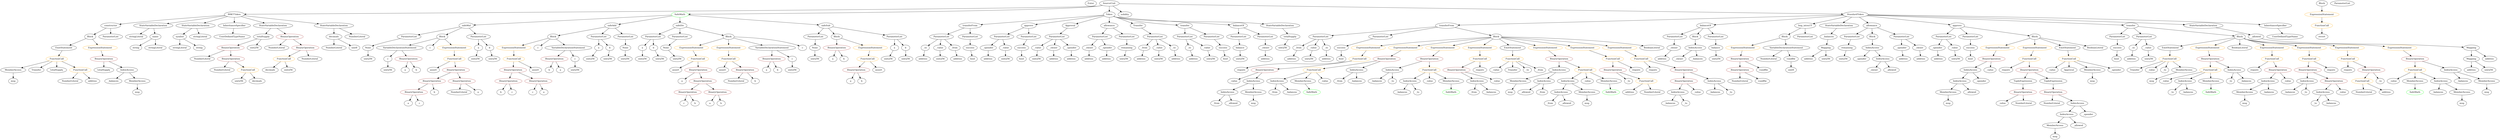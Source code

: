 strict digraph {
	graph [bb="0,0,13788,900"];
	node [label="\N"];
	Enter	[height=0.5,
		pos="5992,882",
		width=0.83628];
	VariableDeclaration__from	[color=black,
		height=0.5,
		label=_from,
		pos="6279,594",
		width=0.93331];
	ElementaryTypeName_address_7	[color=black,
		height=0.5,
		label=address,
		pos="6256,522",
		width=1.0996];
	VariableDeclaration__from -> ElementaryTypeName_address_7	[pos="e,6261.7,540.28 6273.5,576.05 6271,568.52 6268,559.44 6265.2,550.94"];
	VariableDeclaration_c	[color=black,
		height=0.5,
		label=c,
		pos="2076,522",
		width=0.75];
	ElementaryTypeName_uint256_3	[color=black,
		height=0.5,
		label=uint256,
		pos="2076,450",
		width=1.0442];
	VariableDeclaration_c -> ElementaryTypeName_uint256_3	[pos="e,2076,468.1 2076,503.7 2076,496.41 2076,487.73 2076,479.54"];
	ExpressionStatement_Unnamed_2	[color=orange,
		height=0.5,
		label=ExpressionStatement,
		pos="3760,594",
		width=2.458];
	FunctionCall_Unnamed_2	[color=orange,
		height=0.5,
		label=FunctionCall,
		pos="3775,522",
		width=1.6125];
	ExpressionStatement_Unnamed_2 -> FunctionCall_Unnamed_2	[pos="e,3771.4,540.1 3763.7,575.7 3765.3,568.32 3767.2,559.52 3769,551.25"];
	ElementaryTypeName_bool	[color=black,
		height=0.5,
		label=bool,
		pos="6721,522",
		width=0.76697];
	Parameter__spender_2	[color=black,
		height=0.5,
		label=_spender,
		pos="10627,594",
		width=1.2521];
	ElementaryTypeName_address_20	[color=black,
		height=0.5,
		label=address,
		pos="10640,522",
		width=1.0996];
	Parameter__spender_2 -> ElementaryTypeName_address_20	[pos="e,10637,540.1 10630,575.7 10632,568.32 10633,559.52 10635,551.25"];
	BinaryOperation_Unnamed_19	[color=brown,
		height=0.5,
		label=BinaryOperation,
		pos="12693,450",
		width=1.9867];
	IndexAccess_Unnamed_2	[color=black,
		height=0.5,
		label=IndexAccess,
		pos="12694,378",
		width=1.6402];
	BinaryOperation_Unnamed_19 -> IndexAccess_Unnamed_2	[pos="e,12694,396.1 12693,431.7 12693,424.41 12694,415.73 12694,407.54"];
	BinaryOperation_Unnamed_20	[color=brown,
		height=0.5,
		label=BinaryOperation,
		pos="12843,378",
		width=1.9867];
	BinaryOperation_Unnamed_19 -> BinaryOperation_Unnamed_20	[pos="e,12810,394.33 12726,433.64 12748,423.52 12776,410.16 12800,399.18"];
	Parameter_None_3	[color=black,
		height=0.5,
		label=None,
		pos="3391,594",
		width=0.85014];
	ElementaryTypeName_uint256_13	[color=black,
		height=0.5,
		label=uint256,
		pos="3382,522",
		width=1.0442];
	Parameter_None_3 -> ElementaryTypeName_uint256_13	[pos="e,3384.2,540.1 3388.8,575.7 3387.9,568.32 3386.7,559.52 3385.7,551.25"];
	Identifier_a_7	[color=black,
		height=0.5,
		label=a,
		pos="4522,522",
		width=0.75];
	ParameterList_Unnamed_19	[color=black,
		height=0.5,
		label=ParameterList,
		pos="5779,666",
		width=1.7095];
	VariableDeclaration__value_1	[color=black,
		height=0.5,
		label=_value,
		pos="5675,594",
		width=0.96103];
	ParameterList_Unnamed_19 -> VariableDeclaration__value_1	[pos="e,5695.6,608.86 5755.2,648.94 5740.3,638.91 5721,625.92 5705,615.19"];
	VariableDeclaration__owner	[color=black,
		height=0.5,
		label=_owner,
		pos="5766,594",
		width=1.0719];
	ParameterList_Unnamed_19 -> VariableDeclaration__owner	[pos="e,5769.2,612.1 5775.8,647.7 5774.4,640.32 5772.8,631.52 5771.3,623.25"];
	VariableDeclaration__spender	[color=black,
		height=0.5,
		label=_spender,
		pos="5868,594",
		width=1.2521];
	ParameterList_Unnamed_19 -> VariableDeclaration__spender	[pos="e,5848.4,610.43 5799.7,648.76 5811.5,639.47 5826.5,627.67 5839.4,617.49"];
	ParameterList_Unnamed_22	[color=black,
		height=0.5,
		label=ParameterList,
		pos="7251,666",
		width=1.7095];
	Parameter__from_1	[color=black,
		height=0.5,
		label=_from,
		pos="7119,594",
		width=0.93331];
	ParameterList_Unnamed_22 -> Parameter__from_1	[pos="e,7142.3,607.36 7222.4,649.81 7201.8,638.89 7174,624.14 7152.4,612.69"];
	Parameter__value_4	[color=black,
		height=0.5,
		label=_value,
		pos="7205,594",
		width=0.96103];
	ParameterList_Unnamed_22 -> Parameter__value_4	[pos="e,7215.7,611.31 7239.9,648.05 7234.5,639.85 7227.9,629.83 7221.9,620.71"];
	Parameter__to_3	[color=black,
		height=0.5,
		label=_to,
		pos="7285,594",
		width=0.75];
	ParameterList_Unnamed_22 -> Parameter__to_3	[pos="e,7277,611.62 7259.4,647.7 7263.2,639.87 7267.8,630.44 7272,621.73"];
	VariableDeclaration__value	[color=black,
		height=0.5,
		label=_value,
		pos="6365,594",
		width=0.96103];
	ElementaryTypeName_uint256_21	[color=black,
		height=0.5,
		label=uint256,
		pos="6351,522",
		width=1.0442];
	VariableDeclaration__value -> ElementaryTypeName_uint256_21	[pos="e,6354.4,540.1 6361.6,575.7 6360.1,568.32 6358.3,559.52 6356.7,551.25"];
	Identifier_assert	[color=black,
		height=0.5,
		label=assert,
		pos="2325,450",
		width=0.89172];
	Identifier__balances_10	[color=black,
		height=0.5,
		label=_balances,
		pos="7499,378",
		width=1.3214];
	FunctionDefinition_transferFrom	[color=black,
		height=0.5,
		label=transferFrom,
		pos="5288,738",
		width=1.6402];
	ParameterList_Unnamed_12	[color=black,
		height=0.5,
		label=ParameterList,
		pos="5128,666",
		width=1.7095];
	FunctionDefinition_transferFrom -> ParameterList_Unnamed_12	[pos="e,5161.3,681.56 5255.3,722.67 5231.2,712.12 5198.1,697.67 5171.8,686.14"];
	ParameterList_Unnamed_13	[color=black,
		height=0.5,
		label=ParameterList,
		pos="5288,666",
		width=1.7095];
	FunctionDefinition_transferFrom -> ParameterList_Unnamed_13	[pos="e,5288,684.1 5288,719.7 5288,712.41 5288,703.73 5288,695.54"];
	ElementaryTypeName_uint8	[color=black,
		height=0.5,
		label=uint8,
		pos="9820,450",
		width=0.7947];
	Identifier_SafeMath_3	[color=green,
		height=0.5,
		label=SafeMath,
		pos="7129,306",
		width=1.2798];
	Identifier__value_11	[color=black,
		height=0.5,
		label=_value,
		pos="8184,450",
		width=0.96103];
	Identifier__from_5	[color=black,
		height=0.5,
		label=_from,
		pos="8489,234",
		width=0.93331];
	Parameter_balance	[color=black,
		height=0.5,
		label=balance,
		pos="6796,594",
		width=1.0719];
	ElementaryTypeName_uint256_16	[color=black,
		height=0.5,
		label=uint256,
		pos="6804,522",
		width=1.0442];
	Parameter_balance -> ElementaryTypeName_uint256_16	[pos="e,6802.1,540.1 6798,575.7 6798.8,568.41 6799.8,559.73 6800.8,551.54"];
	NumberLiteral_Unnamed_6	[color=black,
		height=0.5,
		label=NumberLiteral,
		pos="9698,522",
		width=1.765];
	BinaryOperation_Unnamed_23	[color=brown,
		height=0.5,
		label=BinaryOperation,
		pos="8855,450",
		width=1.9867];
	Identifier__to_6	[color=black,
		height=0.5,
		label=_to,
		pos="8940,378",
		width=0.75];
	BinaryOperation_Unnamed_23 -> Identifier__to_6	[pos="e,8923.5,392.65 8875.2,432.41 8887,422.65 8902.1,410.22 8914.8,399.81"];
	FunctionCall_Unnamed_13	[color=orange,
		height=0.5,
		label=FunctionCall,
		pos="9043,378",
		width=1.6125];
	BinaryOperation_Unnamed_23 -> FunctionCall_Unnamed_13	[pos="e,9007,392.42 8894,434.5 8923.7,423.43 8964.8,408.13 8996.3,396.41"];
	FunctionDefinition_constructor	[color=black,
		height=0.5,
		label=constructor,
		pos="605.03,738",
		width=1.4877];
	Block_Unnamed_11	[color=black,
		height=0.5,
		label=Block,
		pos="493.03,666",
		width=0.90558];
	FunctionDefinition_constructor -> Block_Unnamed_11	[pos="e,514.16,680.21 580.45,721.64 563.71,711.18 541.45,697.26 523.57,686.09"];
	ParameterList_Unnamed_32	[color=black,
		height=0.5,
		label=ParameterList,
		pos="605.03,666",
		width=1.7095];
	FunctionDefinition_constructor -> ParameterList_Unnamed_32	[pos="e,605.03,684.1 605.03,719.7 605.03,712.41 605.03,703.73 605.03,695.54"];
	MemberAccess_Unnamed_12	[color=black,
		height=0.5,
		label=MemberAccess,
		pos="11220,90",
		width=1.9174];
	Identifier_msg_7	[color=black,
		height=0.5,
		label=msg,
		pos="11220,18",
		width=0.75];
	MemberAccess_Unnamed_12 -> Identifier_msg_7	[pos="e,11220,36.104 11220,71.697 11220,64.407 11220,55.726 11220,47.536"];
	BinaryOperation_Unnamed_34	[color=brown,
		height=0.5,
		label=BinaryOperation,
		pos="10935,522",
		width=1.9867];
	IndexAccess_Unnamed_23	[color=black,
		height=0.5,
		label=IndexAccess,
		pos="10787,450",
		width=1.6402];
	BinaryOperation_Unnamed_34 -> IndexAccess_Unnamed_23	[pos="e,10818,465.73 10903,505.64 10881,495.34 10852,481.7 10829,470.62"];
	Identifier__value_13	[color=black,
		height=0.5,
		label=_value,
		pos="10899,450",
		width=0.96103];
	BinaryOperation_Unnamed_34 -> Identifier__value_13	[pos="e,10908,467.62 10926,503.7 10922,495.87 10917,486.44 10913,477.73"];
	ExpressionStatement_Unnamed_19	[color=orange,
		height=0.5,
		label=ExpressionStatement,
		pos="9557,594",
		width=2.458];
	BinaryOperation_Unnamed_35	[color=brown,
		height=0.5,
		label=BinaryOperation,
		pos="9545,522",
		width=1.9867];
	ExpressionStatement_Unnamed_19 -> BinaryOperation_Unnamed_35	[pos="e,9548,540.1 9554.1,575.7 9552.8,568.32 9551.3,559.52 9549.9,551.25"];
	Identifier__to_4	[color=black,
		height=0.5,
		label=_to,
		pos="11916,306",
		width=0.75];
	Parameter_a_1	[color=black,
		height=0.5,
		label=a,
		pos="3475,594",
		width=0.75];
	ElementaryTypeName_uint256_4	[color=black,
		height=0.5,
		label=uint256,
		pos="3475,522",
		width=1.0442];
	Parameter_a_1 -> ElementaryTypeName_uint256_4	[pos="e,3475,540.1 3475,575.7 3475,568.41 3475,559.73 3475,551.54"];
	Mapping_Unnamed_2	[color=black,
		height=0.5,
		label=Mapping,
		pos="13633,522",
		width=1.2105];
	ElementaryTypeName_address_13	[color=black,
		height=0.5,
		label=address,
		pos="13633,450",
		width=1.0996];
	Mapping_Unnamed_2 -> ElementaryTypeName_address_13	[pos="e,13633,468.1 13633,503.7 13633,496.41 13633,487.73 13633,479.54"];
	ElementaryTypeName_uint256_24	[color=black,
		height=0.5,
		label=uint256,
		pos="13728,450",
		width=1.0442];
	Mapping_Unnamed_2 -> ElementaryTypeName_uint256_24	[pos="e,13708,465.68 13654,505.81 13667,496.05 13684,483.22 13699,472.42"];
	Identifier_require_2	[color=black,
		height=0.5,
		label=require,
		pos="12819,450",
		width=1.0026];
	Identifier_require_7	[color=black,
		height=0.5,
		label=require,
		pos="10988,450",
		width=1.0026];
	Parameter_balance_1	[color=black,
		height=0.5,
		label=balance,
		pos="9412,594",
		width=1.0719];
	ElementaryTypeName_uint256_27	[color=black,
		height=0.5,
		label=uint256,
		pos="9418,522",
		width=1.0442];
	Parameter_balance_1 -> ElementaryTypeName_uint256_27	[pos="e,9416.6,540.1 9413.5,575.7 9414.1,568.41 9414.9,559.73 9415.6,551.54"];
	Parameter_a_2	[color=black,
		height=0.5,
		label=a,
		pos="4852,594",
		width=0.75];
	ElementaryTypeName_uint256_8	[color=black,
		height=0.5,
		label=uint256,
		pos="4831,522",
		width=1.0442];
	Parameter_a_2 -> ElementaryTypeName_uint256_8	[pos="e,4836.2,540.28 4846.9,576.05 4844.7,568.6 4842,559.64 4839.5,551.22"];
	ElementaryTypeName_bool_3	[color=black,
		height=0.5,
		label=bool,
		pos="11592,522",
		width=0.76697];
	Identifier_Transfer	[color=black,
		height=0.5,
		label=Transfer,
		pos="11706,450",
		width=1.1689];
	ParameterList_Unnamed_5	[color=black,
		height=0.5,
		label=ParameterList,
		pos="4425,666",
		width=1.7095];
	Parameter_None_2	[color=black,
		height=0.5,
		label=None,
		pos="4421,594",
		width=0.85014];
	ParameterList_Unnamed_5 -> Parameter_None_2	[pos="e,4422,612.1 4424,647.7 4423.6,640.41 4423.1,631.73 4422.7,623.54"];
	ElementaryTypeName_uint256_18	[color=black,
		height=0.5,
		label=uint256,
		pos="5114,522",
		width=1.0442];
	Parameter_b_2	[color=black,
		height=0.5,
		label=b,
		pos="4924,594",
		width=0.75];
	ElementaryTypeName_uint256_9	[color=black,
		height=0.5,
		label=uint256,
		pos="4924,522",
		width=1.0442];
	Parameter_b_2 -> ElementaryTypeName_uint256_9	[pos="e,4924,540.1 4924,575.7 4924,568.41 4924,559.73 4924,551.54"];
	VariableDeclaration_vundflw	[color=black,
		height=0.5,
		label=vundflw,
		pos="9820,522",
		width=1.1274];
	VariableDeclaration_vundflw -> ElementaryTypeName_uint8	[pos="e,9820,468.1 9820,503.7 9820,496.41 9820,487.73 9820,479.54"];
	FunctionCall_Unnamed_10	[color=orange,
		height=0.5,
		label=FunctionCall,
		pos="12140,450",
		width=1.6125];
	Identifier__value_3	[color=black,
		height=0.5,
		label=_value,
		pos="11880,378",
		width=0.96103];
	FunctionCall_Unnamed_10 -> Identifier__value_3	[pos="e,11906,389.82 12096,437.86 12089,435.89 12081,433.88 12073,432 12007,415.62 11989,416.32 11924,396 11922,395.29 11919,394.53 11917,\
393.73"];
	IndexAccess_Unnamed_6	[color=black,
		height=0.5,
		label=IndexAccess,
		pos="11992,378",
		width=1.6402];
	FunctionCall_Unnamed_10 -> IndexAccess_Unnamed_6	[pos="e,12023,393.65 12109,434.33 12087,423.92 12057,409.84 12033,398.49"];
	MemberAccess_Unnamed_4	[color=black,
		height=0.5,
		label=MemberAccess,
		pos="12138,378",
		width=1.9174];
	FunctionCall_Unnamed_10 -> MemberAccess_Unnamed_4	[pos="e,12139,396.1 12140,431.7 12139,424.41 12139,415.73 12139,407.54"];
	Parameter_success_5	[color=black,
		height=0.5,
		label=success,
		pos="10818,594",
		width=1.1135];
	ElementaryTypeName_bool_5	[color=black,
		height=0.5,
		label=bool,
		pos="10818,522",
		width=0.76697];
	Parameter_success_5 -> ElementaryTypeName_bool_5	[pos="e,10818,540.1 10818,575.7 10818,568.41 10818,559.73 10818,551.54"];
	Identifier__balances_3	[color=black,
		height=0.5,
		label=_balances,
		pos="13584,378",
		width=1.3214];
	Identifier__balances_8	[color=black,
		height=0.5,
		label=_balances,
		pos="9155,234",
		width=1.3214];
	ElementaryTypeName_uint256_22	[color=black,
		height=0.5,
		label=uint256,
		pos="5673,522",
		width=1.0442];
	VariableDeclaration__value_1 -> ElementaryTypeName_uint256_22	[pos="e,5673.5,540.1 5674.5,575.7 5674.3,568.41 5674.1,559.73 5673.8,551.54"];
	ParameterList_Unnamed_21	[color=black,
		height=0.5,
		label=ParameterList,
		pos="11599,666",
		width=1.7095];
	Parameter_success_3	[color=black,
		height=0.5,
		label=success,
		pos="11599,594",
		width=1.1135];
	ParameterList_Unnamed_21 -> Parameter_success_3	[pos="e,11599,612.1 11599,647.7 11599,640.41 11599,631.73 11599,623.54"];
	Identifier__from_1	[color=black,
		height=0.5,
		label=_from,
		pos="6584,234",
		width=0.93331];
	ElementaryTypeName_address_18	[color=black,
		height=0.5,
		label=address,
		pos="8940,306",
		width=1.0996];
	Identifier__balances_11	[color=black,
		height=0.5,
		label=_balances,
		pos="7649,306",
		width=1.3214];
	UserDefinedTypeName_Unnamed	[color=black,
		height=0.5,
		label=UserDefinedTypeName,
		pos="12571,666",
		width=2.7214];
	EmitStatement_Unnamed_3	[color=black,
		height=0.5,
		label=EmitStatement,
		pos="354.03,594",
		width=1.7788];
	FunctionCall_Unnamed_26	[color=orange,
		height=0.5,
		label=FunctionCall,
		pos="311.03,522",
		width=1.6125];
	EmitStatement_Unnamed_3 -> FunctionCall_Unnamed_26	[pos="e,321.34,539.79 343.62,576.05 338.71,568.06 332.73,558.33 327.24,549.4"];
	FunctionCall_Unnamed_8	[color=orange,
		height=0.5,
		label=FunctionCall,
		pos="12693,522",
		width=1.6125];
	FunctionCall_Unnamed_8 -> BinaryOperation_Unnamed_19	[pos="e,12693,468.1 12693,503.7 12693,496.41 12693,487.73 12693,479.54"];
	FunctionCall_Unnamed_8 -> Identifier_require_2	[pos="e,12796,464.04 12720,505.81 12740,495.15 12765,480.83 12786,469.5"];
	FunctionDefinition_approve	[color=black,
		height=0.5,
		label=approve,
		pos="5617,738",
		width=1.1412];
	ParameterList_Unnamed_14	[color=black,
		height=0.5,
		label=ParameterList,
		pos="5476,666",
		width=1.7095];
	FunctionDefinition_approve -> ParameterList_Unnamed_14	[pos="e,5506.3,682.05 5590.5,723.83 5569.7,713.48 5540.3,698.89 5516.5,687.09"];
	ParameterList_Unnamed_15	[color=black,
		height=0.5,
		label=ParameterList,
		pos="5617,666",
		width=1.7095];
	FunctionDefinition_approve -> ParameterList_Unnamed_15	[pos="e,5617,684.1 5617,719.7 5617,712.41 5617,703.73 5617,695.54"];
	Identifier_require_1	[color=black,
		height=0.5,
		label=require,
		pos="12398,450",
		width=1.0026];
	Identifier__owner_1	[color=black,
		height=0.5,
		label=_owner,
		pos="10278,450",
		width=1.0719];
	VariableDeclaration_decimals	[color=black,
		height=0.5,
		label=decimals,
		pos="1792,666",
		width=1.1967];
	NumberLiteral_Unnamed_8	[color=black,
		height=0.5,
		label=NumberLiteral,
		pos="1792,594",
		width=1.765];
	VariableDeclaration_decimals -> NumberLiteral_Unnamed_8	[pos="e,1792,612.1 1792,647.7 1792,640.41 1792,631.73 1792,623.54"];
	ElementaryTypeName_uint8_1	[color=black,
		height=0.5,
		label=uint8,
		pos="1902,594",
		width=0.7947];
	VariableDeclaration_decimals -> ElementaryTypeName_uint8_1	[pos="e,1882.3,607.55 1815.1,650.33 1831.9,639.64 1854.8,625.08 1872.8,613.58"];
	BinaryOperation_Unnamed_30	[color=brown,
		height=0.5,
		label=BinaryOperation,
		pos="8556,522",
		width=1.9867];
	IndexAccess_Unnamed_16	[color=black,
		height=0.5,
		label=IndexAccess,
		pos="8556,450",
		width=1.6402];
	BinaryOperation_Unnamed_30 -> IndexAccess_Unnamed_16	[pos="e,8556,468.1 8556,503.7 8556,496.41 8556,487.73 8556,479.54"];
	FunctionCall_Unnamed_19	[color=orange,
		height=0.5,
		label=FunctionCall,
		pos="8697,450",
		width=1.6125];
	BinaryOperation_Unnamed_30 -> FunctionCall_Unnamed_19	[pos="e,8667.3,465.77 8587.3,505.46 8607.9,495.24 8635,481.77 8657.2,470.78"];
	Identifier__balances_15	[color=black,
		height=0.5,
		label=_balances,
		pos="632.03,378",
		width=1.3214];
	Identifier__owner	[color=black,
		height=0.5,
		label=_owner,
		pos="9211,522",
		width=1.0719];
	FunctionDefinition_safeMul	[color=black,
		height=0.5,
		label=safeMul,
		pos="2444,738",
		width=1.1135];
	ParameterList_Unnamed_1	[color=black,
		height=0.5,
		label=ParameterList,
		pos="2130,666",
		width=1.7095];
	FunctionDefinition_safeMul -> ParameterList_Unnamed_1	[pos="e,2177.8,677.66 2408.6,729.11 2355.3,717.22 2253.7,694.57 2189.1,680.16"];
	Block_Unnamed	[color=black,
		height=0.5,
		label=Block,
		pos="2378,666",
		width=0.90558];
	FunctionDefinition_safeMul -> Block_Unnamed	[pos="e,2392.5,682.34 2429.1,721.12 2420.6,712.13 2409.8,700.72 2400.4,690.7"];
	ParameterList_Unnamed	[color=black,
		height=0.5,
		label=ParameterList,
		pos="2577,666",
		width=1.7095];
	FunctionDefinition_safeMul -> ParameterList_Unnamed	[pos="e,2548.1,682.23 2469.4,723.67 2488.7,713.46 2515.8,699.21 2538,687.55"];
	Identifier_require_6	[color=black,
		height=0.5,
		label=require,
		pos="9071,450",
		width=1.0026];
	Identifier_require_5	[color=black,
		height=0.5,
		label=require,
		pos="6738,450",
		width=1.0026];
	ContractDefinition_BRKTToken	[color=black,
		height=0.5,
		label=BRKTToken,
		pos="1256,810",
		width=1.6541];
	ContractDefinition_BRKTToken -> FunctionDefinition_constructor	[pos="e,653.06,746.48 1199,804.2 1101.3,795.77 895.42,777.19 722.03,756 703.22,753.7 682.75,750.85 664.28,748.14"];
	StateVariableDeclaration_Unnamed_3	[color=black,
		height=0.5,
		label=StateVariableDeclaration,
		pos="832.03,738",
		width=2.8184];
	ContractDefinition_BRKTToken -> StateVariableDeclaration_Unnamed_3	[pos="e,904.64,750.99 1204.9,800.56 1133.2,788.72 1002,767.07 915.95,752.86"];
	StateVariableDeclaration_Unnamed_5	[color=black,
		height=0.5,
		label=StateVariableDeclaration,
		pos="1053,738",
		width=2.8184];
	ContractDefinition_BRKTToken -> StateVariableDeclaration_Unnamed_5	[pos="e,1098.1,754.55 1217.8,795.83 1187,785.21 1143.3,770.12 1108.6,758.16"];
	InheritanceSpecifier_Unnamed_1	[color=black,
		height=0.5,
		label=InheritanceSpecifier,
		pos="1256,738",
		width=2.3333];
	ContractDefinition_BRKTToken -> InheritanceSpecifier_Unnamed_1	[pos="e,1256,756.1 1256,791.7 1256,784.41 1256,775.73 1256,767.54"];
	StateVariableDeclaration_Unnamed_6	[color=black,
		height=0.5,
		label=StateVariableDeclaration,
		pos="1459,738",
		width=2.8184];
	ContractDefinition_BRKTToken -> StateVariableDeclaration_Unnamed_6	[pos="e,1413.9,754.55 1294.2,795.83 1325,785.21 1368.8,770.12 1403.5,758.16"];
	StateVariableDeclaration_Unnamed_4	[color=black,
		height=0.5,
		label=StateVariableDeclaration,
		pos="1792,738",
		width=2.8184];
	ContractDefinition_BRKTToken -> StateVariableDeclaration_Unnamed_4	[pos="e,1712.3,749.42 1309.9,801.97 1401.5,790 1588.7,765.55 1701,750.89"];
	Identifier__from	[color=black,
		height=0.5,
		label=_from,
		pos="8043,306",
		width=0.93331];
	ParameterList_Unnamed_26	[color=black,
		height=0.5,
		label=ParameterList,
		pos="10677,666",
		width=1.7095];
	ParameterList_Unnamed_26 -> Parameter__spender_2	[pos="e,10639,611.79 10665,648.05 10659,639.97 10652,630.12 10646,621.11"];
	Parameter__value_5	[color=black,
		height=0.5,
		label=_value,
		pos="10725,594",
		width=0.96103];
	ParameterList_Unnamed_26 -> Parameter__value_5	[pos="e,10714,611.31 10689,648.05 10694,639.85 10701,629.83 10707,620.71"];
	Identifier_msg_9	[color=black,
		height=0.5,
		label=msg,
		pos="11469,378",
		width=0.75];
	FunctionDefinition_transferFrom_1	[color=black,
		height=0.5,
		label=transferFrom,
		pos="7770,738",
		width=1.6402];
	FunctionDefinition_transferFrom_1 -> ParameterList_Unnamed_22	[pos="e,7299,677.65 7714.3,731.75 7631,723.56 7469.3,706.36 7333,684 7325.6,682.78 7317.8,681.36 7310.2,679.87"];
	ParameterList_Unnamed_23	[color=black,
		height=0.5,
		label=ParameterList,
		pos="7404,666",
		width=1.7095];
	FunctionDefinition_transferFrom_1 -> ParameterList_Unnamed_23	[pos="e,7454.5,676.65 7721,727.63 7655,715.01 7537.5,692.53 7465.6,678.78"];
	Block_Unnamed_5	[color=black,
		height=0.5,
		label=Block,
		pos="8187,666",
		width=0.90558];
	FunctionDefinition_transferFrom_1 -> Block_Unnamed_5	[pos="e,8155.9,672.22 7820.7,728.49 7903.8,714.54 8067.5,687.07 8144.7,674.1"];
	BinaryOperation_Unnamed_32	[color=brown,
		height=0.5,
		label=BinaryOperation,
		pos="11050,306",
		width=1.9867];
	Identifier__value_12	[color=black,
		height=0.5,
		label=_value,
		pos="10939,234",
		width=0.96103];
	BinaryOperation_Unnamed_32 -> Identifier__value_12	[pos="e,10961,248.56 11024,288.76 11008,278.57 10987,265.36 10970,254.58"];
	NumberLiteral_Unnamed_4	[color=black,
		height=0.5,
		label=NumberLiteral,
		pos="11055,234",
		width=1.765];
	BinaryOperation_Unnamed_32 -> NumberLiteral_Unnamed_4	[pos="e,11054,252.1 11051,287.7 11052,280.41 11052,271.73 11053,263.54"];
	FunctionCall_Unnamed	[color=orange,
		height=0.5,
		label=FunctionCall,
		pos="2444,522",
		width=1.6125];
	FunctionCall_Unnamed -> Identifier_assert	[pos="e,2346.7,463.75 2417.9,505.64 2399.8,494.99 2375.6,480.77 2356.5,469.5"];
	BinaryOperation_Unnamed_1	[color=brown,
		height=0.5,
		label=BinaryOperation,
		pos="2447,450",
		width=1.9867];
	FunctionCall_Unnamed -> BinaryOperation_Unnamed_1	[pos="e,2446.3,468.1 2444.8,503.7 2445.1,496.41 2445.5,487.73 2445.8,479.54"];
	ElementaryTypeName_address_2	[color=black,
		height=0.5,
		label=address,
		pos="5209,522",
		width=1.0996];
	FunctionCall_Unnamed_18	[color=orange,
		height=0.5,
		label=FunctionCall,
		pos="7140,450",
		width=1.6125];
	IndexAccess_Unnamed_15	[color=black,
		height=0.5,
		label=IndexAccess,
		pos="6933,378",
		width=1.6402];
	FunctionCall_Unnamed_18 -> IndexAccess_Unnamed_15	[pos="e,6971.5,391.99 7102.1,436.16 7068.3,424.74 7018.7,407.96 6981.9,395.54"];
	MemberAccess_Unnamed_8	[color=black,
		height=0.5,
		label=MemberAccess,
		pos="7079,378",
		width=1.9174];
	FunctionCall_Unnamed_18 -> MemberAccess_Unnamed_8	[pos="e,7093.8,395.96 7125.6,432.41 7118.3,424.08 7109.4,413.8 7101.2,404.49"];
	Identifier__value_9	[color=black,
		height=0.5,
		label=_value,
		pos="7201,378",
		width=0.96103];
	FunctionCall_Unnamed_18 -> Identifier__value_9	[pos="e,7187.5,394.51 7154.5,432.41 7162.1,423.62 7171.7,412.66 7180.1,402.96"];
	MemberAccess_Unnamed_13	[color=black,
		height=0.5,
		label=MemberAccess,
		pos="10660,306",
		width=1.9174];
	Identifier_msg_8	[color=black,
		height=0.5,
		label=msg,
		pos="10660,234",
		width=0.75];
	MemberAccess_Unnamed_13 -> Identifier_msg_8	[pos="e,10660,252.1 10660,287.7 10660,280.41 10660,271.73 10660,263.54"];
	NumberLiteral_Unnamed_1	[color=black,
		height=0.5,
		label=NumberLiteral,
		pos="3998,378",
		width=1.765];
	Parameter__to_2	[color=black,
		height=0.5,
		label=_to,
		pos="11686,594",
		width=0.75];
	ElementaryTypeName_address_14	[color=black,
		height=0.5,
		label=address,
		pos="11677,522",
		width=1.0996];
	Parameter__to_2 -> ElementaryTypeName_address_14	[pos="e,11679,540.1 11684,575.7 11683,568.32 11682,559.52 11681,551.25"];
	Identifier_SafeMath_1	[color=green,
		height=0.5,
		label=SafeMath,
		pos="12138,306",
		width=1.2798];
	Identifier_msg_10	[color=black,
		height=0.5,
		label=msg,
		pos="767.03,306",
		width=0.75];
	ElementaryTypeName_address_4	[color=black,
		height=0.5,
		label=address,
		pos="5391,522",
		width=1.0996];
	BinaryOperation_Unnamed_14	[color=brown,
		height=0.5,
		label=BinaryOperation,
		pos="2725,450",
		width=1.9867];
	BinaryOperation_Unnamed_16	[color=brown,
		height=0.5,
		label=BinaryOperation,
		pos="2708,378",
		width=1.9867];
	BinaryOperation_Unnamed_14 -> BinaryOperation_Unnamed_16	[pos="e,2712.2,396.1 2720.8,431.7 2719,424.32 2716.9,415.52 2714.9,407.25"];
	BinaryOperation_Unnamed_15	[color=brown,
		height=0.5,
		label=BinaryOperation,
		pos="2869,378",
		width=1.9867];
	BinaryOperation_Unnamed_14 -> BinaryOperation_Unnamed_15	[pos="e,2837.2,394.49 2757,433.46 2777.6,423.45 2804.6,410.32 2826.9,399.46"];
	IndexAccess_Unnamed_12	[color=black,
		height=0.5,
		label=IndexAccess,
		pos="7592,450",
		width=1.6402];
	IndexAccess_Unnamed_12 -> Identifier__balances_10	[pos="e,7519.8,394.67 7570.5,432.76 7558.1,423.45 7542.3,411.61 7528.8,401.41"];
	Identifier__to_9	[color=black,
		height=0.5,
		label=_to,
		pos="7592,378",
		width=0.75];
	IndexAccess_Unnamed_12 -> Identifier__to_9	[pos="e,7592,396.1 7592,431.7 7592,424.41 7592,415.73 7592,407.54"];
	ElementaryTypeName_uint256_7	[color=black,
		height=0.5,
		label=uint256,
		pos="4295,450",
		width=1.0442];
	Identifier__to_3	[color=black,
		height=0.5,
		label=_to,
		pos="12252,378",
		width=0.75];
	ContractDefinition_SafeMath	[color=green,
		height=0.5,
		label=SafeMath,
		pos="3685,810",
		width=1.2798];
	ContractDefinition_SafeMath -> FunctionDefinition_safeMul	[pos="e,2483.7,741.24 3639.4,806.43 3446.5,795.54 2698.4,753.35 2495.2,741.89"];
	FunctionDefinition_safeAdd	[color=black,
		height=0.5,
		label=safeAdd,
		pos="3320,738",
		width=1.1689];
	ContractDefinition_SafeMath -> FunctionDefinition_safeAdd	[pos="e,3357.8,746.25 3644.2,801.17 3576.6,788.2 3441.5,762.31 3368.9,748.38"];
	FunctionDefinition_safeDiv	[color=black,
		height=0.5,
		label=safeDiv,
		pos="3685,738",
		width=1.0719];
	ContractDefinition_SafeMath -> FunctionDefinition_safeDiv	[pos="e,3685,756.1 3685,791.7 3685,784.41 3685,775.73 3685,767.54"];
	FunctionDefinition_safeSub	[color=black,
		height=0.5,
		label=safeSub,
		pos="4483,738",
		width=1.1274];
	ContractDefinition_SafeMath -> FunctionDefinition_safeSub	[pos="e,4443.5,742.47 3729.6,805.09 3867.5,792.99 4286.4,756.25 4432.3,743.45"];
	ParameterList_Unnamed_20	[color=black,
		height=0.5,
		label=ParameterList,
		pos="11740,666",
		width=1.7095];
	ParameterList_Unnamed_20 -> Parameter__to_2	[pos="e,11698,610.36 11727,648.05 11720,639.44 11712,628.81 11705,619.33"];
	Parameter__value_3	[color=black,
		height=0.5,
		label=_value,
		pos="11770,594",
		width=0.96103];
	ParameterList_Unnamed_20 -> Parameter__value_3	[pos="e,11763,611.62 11747,647.7 11751,639.95 11755,630.64 11758,622.02"];
	stringLiteral_Unnamed_2	[color=black,
		height=0.5,
		label=stringLiteral,
		pos="967.03,594",
		width=1.5016];
	Identifier_a	[color=black,
		height=0.5,
		label=a,
		pos="2166,450",
		width=0.75];
	Parameter__to_1	[color=black,
		height=0.5,
		label=_to,
		pos="5023,594",
		width=0.75];
	ElementaryTypeName_address_3	[color=black,
		height=0.5,
		label=address,
		pos="5019,522",
		width=1.0996];
	Parameter__to_1 -> ElementaryTypeName_address_3	[pos="e,5020,540.1 5022,575.7 5021.6,568.41 5021.1,559.73 5020.7,551.54"];
	ExpressionStatement_Unnamed_18	[color=orange,
		height=0.5,
		label=ExpressionStatement,
		pos="10965,594",
		width=2.458];
	ExpressionStatement_Unnamed_18 -> BinaryOperation_Unnamed_34	[pos="e,10942,540.1 10958,575.7 10954,568.15 10951,559.12 10947,550.68"];
	Identifier_decimals_1	[color=black,
		height=0.5,
		label=decimals,
		pos="1520,450",
		width=1.1967];
	Parameter__owner_1	[color=black,
		height=0.5,
		label=_owner,
		pos="5970,594",
		width=1.0719];
	ElementaryTypeName_address_5	[color=black,
		height=0.5,
		label=address,
		pos="5969,522",
		width=1.0996];
	Parameter__owner_1 -> ElementaryTypeName_address_5	[pos="e,5969.3,540.1 5969.8,575.7 5969.7,568.41 5969.6,559.73 5969.4,551.54"];
	Identifier__allowed_1	[color=black,
		height=0.5,
		label=_allowed,
		pos="8350,306",
		width=1.2244];
	NumberLiteral_Unnamed_2	[color=black,
		height=0.5,
		label=NumberLiteral,
		pos="13022,306",
		width=1.765];
	BinaryOperation_Unnamed_25	[color=brown,
		height=0.5,
		label=BinaryOperation,
		pos="6864,450",
		width=1.9867];
	Identifier__value_6	[color=black,
		height=0.5,
		label=_value,
		pos="6685,378",
		width=0.96103];
	BinaryOperation_Unnamed_25 -> Identifier__value_6	[pos="e,6712,389.56 6826.5,434.33 6796,422.4 6753.2,405.66 6722.7,393.72"];
	IndexAccess_Unnamed_8	[color=black,
		height=0.5,
		label=IndexAccess,
		pos="6797,378",
		width=1.6402];
	BinaryOperation_Unnamed_25 -> IndexAccess_Unnamed_8	[pos="e,6813.1,395.79 6847.8,432.05 6839.7,423.63 6829.8,413.28 6820.9,403.97"];
	ExpressionStatement_Unnamed_12	[color=orange,
		height=0.5,
		label=ExpressionStatement,
		pos="7517,594",
		width=2.458];
	FunctionCall_Unnamed_15	[color=orange,
		height=0.5,
		label=FunctionCall,
		pos="7474,522",
		width=1.6125];
	ExpressionStatement_Unnamed_12 -> FunctionCall_Unnamed_15	[pos="e,7484.5,540.1 7506.4,575.7 7501.6,567.9 7495.8,558.51 7490.5,549.83"];
	Identifier__to_10	[color=black,
		height=0.5,
		label=_to,
		pos="7742,306",
		width=0.75];
	IndexAccess_Unnamed_13	[color=black,
		height=0.5,
		label=IndexAccess,
		pos="7696,378",
		width=1.6402];
	IndexAccess_Unnamed_13 -> Identifier__balances_11	[pos="e,7660.3,323.79 7684.7,360.05 7679.2,351.97 7672.6,342.12 7666.6,333.11"];
	IndexAccess_Unnamed_13 -> Identifier__to_10	[pos="e,7731.6,322.83 7707.2,360.05 7712.6,351.73 7719.3,341.54 7725.4,332.32"];
	ElementaryTypeName_address_12	[color=black,
		height=0.5,
		label=address,
		pos="13734,522",
		width=1.0996];
	Identifier__balances_14	[color=black,
		height=0.5,
		label=_balances,
		pos="9315,522",
		width=1.3214];
	ElementaryTypeName_address_19	[color=black,
		height=0.5,
		label=address,
		pos="9115,522",
		width=1.0996];
	BinaryOperation_Unnamed_36	[color=brown,
		height=0.5,
		label=BinaryOperation,
		pos="9545,450",
		width=1.9867];
	NumberLiteral_Unnamed_7	[color=black,
		height=0.5,
		label=NumberLiteral,
		pos="9545,378",
		width=1.765];
	BinaryOperation_Unnamed_36 -> NumberLiteral_Unnamed_7	[pos="e,9545,396.1 9545,431.7 9545,424.41 9545,415.73 9545,407.54"];
	Identifier_vundflw_1	[color=black,
		height=0.5,
		label=vundflw,
		pos="9667,378",
		width=1.1274];
	BinaryOperation_Unnamed_36 -> Identifier_vundflw_1	[pos="e,9643.2,392.7 9572.7,433.12 9590.7,422.79 9614.3,409.26 9633.4,398.31"];
	ExpressionStatement_Unnamed_4	[color=orange,
		height=0.5,
		label=ExpressionStatement,
		pos="2782,594",
		width=2.458];
	FunctionCall_Unnamed_4	[color=orange,
		height=0.5,
		label=FunctionCall,
		pos="2782,522",
		width=1.6125];
	ExpressionStatement_Unnamed_4 -> FunctionCall_Unnamed_4	[pos="e,2782,540.1 2782,575.7 2782,568.41 2782,559.73 2782,551.54"];
	ElementaryTypeName_uint256_17	[color=black,
		height=0.5,
		label=uint256,
		pos="6638,522",
		width=1.0442];
	EmitStatement_Unnamed	[color=black,
		height=0.5,
		label=EmitStatement,
		pos="11924,594",
		width=1.7788];
	FunctionCall_Unnamed_11	[color=orange,
		height=0.5,
		label=FunctionCall,
		pos="11886,522",
		width=1.6125];
	EmitStatement_Unnamed -> FunctionCall_Unnamed_11	[pos="e,11895,539.79 11915,576.05 11911,568.14 11905,558.54 11901,549.69"];
	ElementaryTypeName_uint256_32	[color=black,
		height=0.5,
		label=uint256,
		pos="1619,450",
		width=1.0442];
	VariableDeclaration__to	[color=black,
		height=0.5,
		label=_to,
		pos="6446,594",
		width=0.75];
	ElementaryTypeName_address_8	[color=black,
		height=0.5,
		label=address,
		pos="6446,522",
		width=1.0996];
	VariableDeclaration__to -> ElementaryTypeName_address_8	[pos="e,6446,540.1 6446,575.7 6446,568.41 6446,559.73 6446,551.54"];
	ElementaryTypeName_string	[color=black,
		height=0.5,
		label=string,
		pos="738.03,594",
		width=0.864];
	BinaryOperation_Unnamed_3	[color=brown,
		height=0.5,
		label=BinaryOperation,
		pos="2310,378",
		width=1.9867];
	BinaryOperation_Unnamed_4	[color=brown,
		height=0.5,
		label=BinaryOperation,
		pos="2195,306",
		width=1.9867];
	BinaryOperation_Unnamed_3 -> BinaryOperation_Unnamed_4	[pos="e,2221.3,322.98 2283.6,360.94 2268,351.43 2248,339.24 2230.9,328.86"];
	Identifier_b_1	[color=black,
		height=0.5,
		label=b,
		pos="2312,306",
		width=0.75];
	BinaryOperation_Unnamed_3 -> Identifier_b_1	[pos="e,2311.5,324.1 2310.5,359.7 2310.7,352.41 2311,343.73 2311.2,335.54"];
	NumberLiteral_Unnamed_10	[color=black,
		height=0.5,
		label=NumberLiteral,
		pos="1122,522",
		width=1.765];
	ExpressionStatement_Unnamed_21	[color=orange,
		height=0.5,
		label=ExpressionStatement,
		pos="547.03,594",
		width=2.458];
	BinaryOperation_Unnamed_41	[color=brown,
		height=0.5,
		label=BinaryOperation,
		pos="569.03,522",
		width=1.9867];
	ExpressionStatement_Unnamed_21 -> BinaryOperation_Unnamed_41	[pos="e,563.65,540.1 552.47,575.7 554.81,568.24 557.61,559.32 560.24,550.97"];
	Identifier_assert_2	[color=black,
		height=0.5,
		label=assert,
		pos="3654,450",
		width=0.89172];
	Identifier__spender_3	[color=black,
		height=0.5,
		label=_spender,
		pos="10207,522",
		width=1.2521];
	Identifier__to_1	[color=black,
		height=0.5,
		label=_to,
		pos="12747,234",
		width=0.75];
	Block_Unnamed_2	[color=black,
		height=0.5,
		label=Block,
		pos="4541,666",
		width=0.90558];
	BinaryOperation_Unnamed_12	[color=brown,
		height=0.5,
		label=BinaryOperation,
		pos="4541,594",
		width=1.9867];
	Block_Unnamed_2 -> BinaryOperation_Unnamed_12	[pos="e,4541,612.1 4541,647.7 4541,640.41 4541,631.73 4541,623.54"];
	ExpressionStatement_Unnamed_3	[color=orange,
		height=0.5,
		label=ExpressionStatement,
		pos="4719,594",
		width=2.458];
	Block_Unnamed_2 -> ExpressionStatement_Unnamed_3	[pos="e,4679.6,610.49 4566.9,654.82 4593.6,644.32 4636,627.67 4669.2,614.6"];
	Parameter_None	[color=black,
		height=0.5,
		label=None,
		pos="1979,594",
		width=0.85014];
	ParameterList_Unnamed_1 -> Parameter_None	[pos="e,2002.6,605.93 2098,650.15 2073,638.57 2038.4,622.51 2012.9,610.7"];
	NumberLiteral_Unnamed_3	[color=black,
		height=0.5,
		label=NumberLiteral,
		pos="9061,306",
		width=1.765];
	FunctionCall_Unnamed_25	[color=orange,
		height=0.5,
		label=FunctionCall,
		pos="1569,522",
		width=1.6125];
	FunctionCall_Unnamed_25 -> Identifier_decimals_1	[pos="e,1531.8,467.79 1557.2,504.05 1551.5,495.97 1544.6,486.12 1538.3,477.11"];
	FunctionCall_Unnamed_25 -> ElementaryTypeName_uint256_32	[pos="e,1607.4,467.31 1581.1,504.05 1587.1,495.77 1594.3,485.62 1600.9,476.42"];
	ExpressionStatement_Unnamed_17	[color=orange,
		height=0.5,
		label=ExpressionStatement,
		pos="11160,594",
		width=2.458];
	FunctionCall_Unnamed_21	[color=orange,
		height=0.5,
		label=FunctionCall,
		pos="11114,522",
		width=1.6125];
	ExpressionStatement_Unnamed_17 -> FunctionCall_Unnamed_21	[pos="e,11125,540.1 11149,575.7 11143,567.81 11137,558.3 11131,549.55"];
	MemberAccess_Unnamed_16	[color=black,
		height=0.5,
		label=MemberAccess,
		pos="69.028,450",
		width=1.9174];
	Identifier_msg_11	[color=black,
		height=0.5,
		label=msg,
		pos="69.028,378",
		width=0.75];
	MemberAccess_Unnamed_16 -> Identifier_msg_11	[pos="e,69.028,396.1 69.028,431.7 69.028,424.41 69.028,415.73 69.028,407.54"];
	ElementaryTypeName_uint256_12	[color=black,
		height=0.5,
		label=uint256,
		pos="3289,522",
		width=1.0442];
	ElementaryTypeName_uint256_15	[color=black,
		height=0.5,
		label=uint256,
		pos="7030,594",
		width=1.0442];
	Parameter_a	[color=black,
		height=0.5,
		label=a,
		pos="2577,594",
		width=0.75];
	ElementaryTypeName_uint256	[color=black,
		height=0.5,
		label=uint256,
		pos="2566,522",
		width=1.0442];
	Parameter_a -> ElementaryTypeName_uint256	[pos="e,2568.7,540.1 2574.3,575.7 2573.1,568.32 2571.8,559.52 2570.5,551.25"];
	Parameter__spender_3	[color=black,
		height=0.5,
		label=_spender,
		pos="10423,594",
		width=1.2521];
	ElementaryTypeName_address_22	[color=black,
		height=0.5,
		label=address,
		pos="10446,522",
		width=1.0996];
	Parameter__spender_3 -> ElementaryTypeName_address_22	[pos="e,10440,540.1 10429,575.7 10431,568.24 10434,559.32 10437,550.97"];
	Identifier_msg_1	[color=black,
		height=0.5,
		label=msg,
		pos="13719,306",
		width=0.75];
	ElementaryTypeName_address_9	[color=black,
		height=0.5,
		label=address,
		pos="5768,522",
		width=1.0996];
	VariableDeclaration__owner -> ElementaryTypeName_address_9	[pos="e,5767.5,540.1 5766.5,575.7 5766.7,568.41 5767,559.73 5767.2,551.54"];
	BinaryOperation_Unnamed_27	[color=brown,
		height=0.5,
		label=BinaryOperation,
		pos="9243,378",
		width=1.9867];
	IndexAccess_Unnamed_10	[color=black,
		height=0.5,
		label=IndexAccess,
		pos="9202,306",
		width=1.6402];
	BinaryOperation_Unnamed_27 -> IndexAccess_Unnamed_10	[pos="e,9212,324.1 9232.9,359.7 9228.3,351.9 9222.8,342.51 9217.7,333.83"];
	Identifier__value_7	[color=black,
		height=0.5,
		label=_value,
		pos="9314,306",
		width=0.96103];
	BinaryOperation_Unnamed_27 -> Identifier__value_7	[pos="e,9298.5,322.36 9260.2,360.05 9269.3,351.08 9280.6,339.92 9290.5,330.15"];
	ElementaryTypeName_uint256_31	[color=black,
		height=0.5,
		label=uint256,
		pos="1295,378",
		width=1.0442];
	ElementaryTypeName_address_16	[color=black,
		height=0.5,
		label=address,
		pos="7095,522",
		width=1.0996];
	Parameter__from_1 -> ElementaryTypeName_address_16	[pos="e,7101,540.28 7113.2,576.05 7110.6,568.52 7107.5,559.44 7104.6,550.94"];
	Mapping_Unnamed	[color=black,
		height=0.5,
		label=Mapping,
		pos="10013,594",
		width=1.2105];
	ElementaryTypeName_address_11	[color=black,
		height=0.5,
		label=address,
		pos="9918,522",
		width=1.0996];
	Mapping_Unnamed -> ElementaryTypeName_address_11	[pos="e,9938.3,537.92 9992.4,577.81 9979.3,568.11 9962,555.39 9947.4,544.64"];
	ElementaryTypeName_uint256_23	[color=black,
		height=0.5,
		label=uint256,
		pos="10013,522",
		width=1.0442];
	Mapping_Unnamed -> ElementaryTypeName_uint256_23	[pos="e,10013,540.1 10013,575.7 10013,568.41 10013,559.73 10013,551.54"];
	Identifier__balances_4	[color=black,
		height=0.5,
		label=_balances,
		pos="13442,306",
		width=1.3214];
	Parameter__value_1	[color=black,
		height=0.5,
		label=_value,
		pos="5110,594",
		width=0.96103];
	Parameter__value_1 -> ElementaryTypeName_uint256_18	[pos="e,5113.1,540.1 5111,575.7 5111.4,568.41 5111.9,559.73 5112.4,551.54"];
	Identifier__from_3	[color=black,
		height=0.5,
		label=_from,
		pos="6918,306",
		width=0.93331];
	FunctionCall_Unnamed_7	[color=orange,
		height=0.5,
		label=FunctionCall,
		pos="12487,522",
		width=1.6125];
	FunctionCall_Unnamed_7 -> Identifier_require_1	[pos="e,12417,465.72 12466,504.76 12454,495.18 12439,482.94 12425,472.55"];
	BinaryOperation_Unnamed_18	[color=brown,
		height=0.5,
		label=BinaryOperation,
		pos="12524,450",
		width=1.9867];
	FunctionCall_Unnamed_7 -> BinaryOperation_Unnamed_18	[pos="e,12515,468.28 12496,504.05 12500,496.35 12505,487.03 12510,478.36"];
	ExpressionStatement_Unnamed_9	[color=orange,
		height=0.5,
		label=ExpressionStatement,
		pos="12145,594",
		width=2.458];
	BinaryOperation_Unnamed_22	[color=brown,
		height=0.5,
		label=BinaryOperation,
		pos="12145,522",
		width=1.9867];
	ExpressionStatement_Unnamed_9 -> BinaryOperation_Unnamed_22	[pos="e,12145,540.1 12145,575.7 12145,568.41 12145,559.73 12145,551.54"];
	BinaryOperation_Unnamed_22 -> FunctionCall_Unnamed_10	[pos="e,12141,468.1 12144,503.7 12143,496.41 12143,487.73 12142,479.54"];
	IndexAccess_Unnamed_5	[color=black,
		height=0.5,
		label=IndexAccess,
		pos="12275,450",
		width=1.6402];
	BinaryOperation_Unnamed_22 -> IndexAccess_Unnamed_5	[pos="e,12247,466.18 12174,505.29 12193,495.34 12217,482.35 12237,471.58"];
	BinaryOperation_Unnamed_29	[color=brown,
		height=0.5,
		label=BinaryOperation,
		pos="7622,522",
		width=1.9867];
	BinaryOperation_Unnamed_29 -> FunctionCall_Unnamed_18	[pos="e,7194.4,456.87 7569.9,509.45 7560.3,507.5 7550.4,505.6 7541,504 7423.4,483.92 7285.3,467.15 7205.7,458.14"];
	IndexAccess_Unnamed_14	[color=black,
		height=0.5,
		label=IndexAccess,
		pos="7386,450",
		width=1.6402];
	BinaryOperation_Unnamed_29 -> IndexAccess_Unnamed_14	[pos="e,7427.3,463.23 7577.1,507.67 7537.5,495.93 7479.9,478.84 7438.3,466.49"];
	NumberLiteral_Unnamed_5	[color=black,
		height=0.5,
		label=NumberLiteral,
		pos="11205,234",
		width=1.765];
	ContractDefinition_Token	[color=black,
		height=0.5,
		label=Token,
		pos="6093,810",
		width=0.96103];
	ContractDefinition_Token -> FunctionDefinition_transferFrom	[pos="e,5344.4,743.9 6059,806.04 5936.9,795.43 5520.4,759.21 5355.8,744.89"];
	ContractDefinition_Token -> FunctionDefinition_approve	[pos="e,5655.8,744.7 6059.9,804.13 5977.9,792.07 5764.7,760.71 5667.1,746.36"];
	EventDefinition_Approval	[color=black,
		height=0.5,
		label=Approval,
		pos="5901,738",
		width=1.266];
	ContractDefinition_Token -> EventDefinition_Approval	[pos="e,5933.8,750.95 6065.1,798.82 6033.4,787.26 5981.3,768.25 5944.3,754.77"];
	FunctionDefinition_allowance	[color=black,
		height=0.5,
		label=allowance,
		pos="6093,738",
		width=1.3076];
	ContractDefinition_Token -> FunctionDefinition_allowance	[pos="e,6093,756.1 6093,791.7 6093,784.41 6093,775.73 6093,767.54"];
	EventDefinition_Transfer	[color=black,
		height=0.5,
		label=Transfer,
		pos="6254,738",
		width=1.1689];
	ContractDefinition_Token -> EventDefinition_Transfer	[pos="e,6225.2,751.52 6118.9,797.75 6144.8,786.5 6184.9,769.04 6214.8,756.07"];
	FunctionDefinition_transfer	[color=black,
		height=0.5,
		label=transfer,
		pos="6494,738",
		width=1.0719];
	ContractDefinition_Token -> FunctionDefinition_transfer	[pos="e,6455.8,741.76 6118.6,797.77 6124.3,795.61 6130.3,793.54 6136,792 6244.1,763.05 6375.1,748.73 6444.8,742.69"];
	FunctionDefinition_balanceOf	[color=black,
		height=0.5,
		label=balanceOf,
		pos="6776,738",
		width=1.3491];
	ContractDefinition_Token -> FunctionDefinition_balanceOf	[pos="e,6728.6,742.54 6118.6,797.49 6124.2,795.34 6130.2,793.35 6136,792 6164.1,785.44 6564.2,754.91 6717.2,743.4"];
	StateVariableDeclaration_Unnamed	[color=black,
		height=0.5,
		label=StateVariableDeclaration,
		pos="6997,738",
		width=2.8184];
	ContractDefinition_Token -> StateVariableDeclaration_Unnamed	[pos="e,6913.8,748.53 6118.5,797.35 6124.2,795.21 6130.2,793.26 6136,792 6439.6,726.03 6524.3,780.12 6834,756 6856.2,754.27 6880.1,752.01 \
6902.5,749.7"];
	BinaryOperation_Unnamed_13	[color=brown,
		height=0.5,
		label=BinaryOperation,
		pos="2980,522",
		width=1.9867];
	Identifier_b_8	[color=black,
		height=0.5,
		label=b,
		pos="2936,450",
		width=0.75];
	BinaryOperation_Unnamed_13 -> Identifier_b_8	[pos="e,2946,466.83 2969.4,504.05 2964.1,495.73 2957.7,485.54 2951.9,476.32"];
	Identifier_a_8	[color=black,
		height=0.5,
		label=a,
		pos="3008,450",
		width=0.75];
	BinaryOperation_Unnamed_13 -> Identifier_a_8	[pos="e,3001.4,467.62 2986.9,503.7 2990,496.04 2993.7,486.85 2997.1,478.3"];
	BinaryOperation_Unnamed_26	[color=brown,
		height=0.5,
		label=BinaryOperation,
		pos="9243,450",
		width=1.9867];
	BinaryOperation_Unnamed_26 -> BinaryOperation_Unnamed_27	[pos="e,9243,396.1 9243,431.7 9243,424.41 9243,415.73 9243,407.54"];
	IndexAccess_Unnamed_11	[color=black,
		height=0.5,
		label=IndexAccess,
		pos="9404,378",
		width=1.6402];
	BinaryOperation_Unnamed_26 -> IndexAccess_Unnamed_11	[pos="e,9371.2,393.27 9277.6,433.98 9301.9,423.39 9334.7,409.13 9360.8,397.78"];
	ParameterList_Unnamed_10	[color=black,
		height=0.5,
		label=ParameterList,
		pos="6494,666",
		width=1.7095];
	Parameter__to	[color=black,
		height=0.5,
		label=_to,
		pos="6519,594",
		width=0.75];
	ParameterList_Unnamed_10 -> Parameter__to	[pos="e,6513.1,611.62 6500.2,647.7 6502.9,640.04 6506.2,630.85 6509.3,622.3"];
	Parameter__value	[color=black,
		height=0.5,
		label=_value,
		pos="6603,594",
		width=0.96103];
	ParameterList_Unnamed_10 -> Parameter__value	[pos="e,6582.1,608.47 6518.8,649.12 6534.7,638.87 6555.6,625.46 6572.6,614.55"];
	ElementaryTypeName_uint256_20	[color=black,
		height=0.5,
		label=uint256,
		pos="6161,522",
		width=1.0442];
	ParameterList_Unnamed_18	[color=black,
		height=0.5,
		label=ParameterList,
		pos="6347,666",
		width=1.7095];
	ParameterList_Unnamed_18 -> VariableDeclaration__from	[pos="e,6294.1,610.51 6330.9,648.41 6322.3,639.53 6311.5,628.44 6302,618.67"];
	ParameterList_Unnamed_18 -> VariableDeclaration__value	[pos="e,6360.6,612.1 6351.5,647.7 6353.4,640.32 6355.6,631.52 6357.8,623.25"];
	ParameterList_Unnamed_18 -> VariableDeclaration__to	[pos="e,6427.9,607.78 6369.5,649.12 6384.1,638.76 6403.3,625.18 6418.8,614.22"];
	Identifier__balances_2	[color=black,
		height=0.5,
		label=_balances,
		pos="12597,306",
		width=1.3214];
	TupleExpression_Unnamed	[color=black,
		height=0.5,
		label=TupleExpression,
		pos="11050,378",
		width=2.0422];
	TupleExpression_Unnamed -> BinaryOperation_Unnamed_32	[pos="e,11050,324.1 11050,359.7 11050,352.41 11050,343.73 11050,335.54"];
	NumberLiteral_Unnamed_9	[color=black,
		height=0.5,
		label=NumberLiteral,
		pos="1917,666",
		width=1.765];
	EventDefinition_Approval -> ParameterList_Unnamed_19	[pos="e,5806.1,682.53 5876,722.67 5858.7,712.72 5835.3,699.3 5815.9,688.14"];
	MemberAccess_Unnamed_9	[color=black,
		height=0.5,
		label=MemberAccess,
		pos="8310,378",
		width=1.9174];
	Identifier_msg_5	[color=black,
		height=0.5,
		label=msg,
		pos="8261,306",
		width=0.75];
	MemberAccess_Unnamed_9 -> Identifier_msg_5	[pos="e,8272.1,322.83 8298.2,360.05 8292.3,351.65 8285.1,341.32 8278.5,332.02"];
	Identifier_decimals	[color=black,
		height=0.5,
		label=decimals,
		pos="1394,378",
		width=1.1967];
	ElementaryTypeName_uint256_25	[color=black,
		height=0.5,
		label=uint256,
		pos="11772,522",
		width=1.0442];
	IndexAccess_Unnamed_9	[color=black,
		height=0.5,
		label=IndexAccess,
		pos="6651,306",
		width=1.6402];
	IndexAccess_Unnamed_8 -> IndexAccess_Unnamed_9	[pos="e,6681.8,321.78 6766.4,362.33 6744.8,351.95 6715.6,337.94 6691.9,326.61"];
	MemberAccess_Unnamed_6	[color=black,
		height=0.5,
		label=MemberAccess,
		pos="6797,306",
		width=1.9174];
	IndexAccess_Unnamed_8 -> MemberAccess_Unnamed_6	[pos="e,6797,324.1 6797,359.7 6797,352.41 6797,343.73 6797,335.54"];
	BooleanLiteral_Unnamed	[color=black,
		height=0.5,
		label=BooleanLiteral,
		pos="12316,594",
		width=1.7788];
	Identifier_b_2	[color=black,
		height=0.5,
		label=b,
		pos="4107,378",
		width=0.75];
	NumberLiteral_Unnamed_12	[color=black,
		height=0.5,
		label=NumberLiteral,
		pos="1486,594",
		width=1.765];
	Identifier_totalSupply	[color=black,
		height=0.5,
		label=totalSupply,
		pos="569.03,450",
		width=1.4739];
	Identifier_require	[color=black,
		height=0.5,
		label=require,
		pos="12909,450",
		width=1.0026];
	Identifier__value_8	[color=black,
		height=0.5,
		label=_value,
		pos="7808,378",
		width=0.96103];
	ParameterList_Unnamed_16	[color=black,
		height=0.5,
		label=ParameterList,
		pos="6040,666",
		width=1.7095];
	ParameterList_Unnamed_16 -> Parameter__owner_1	[pos="e,5985.5,610.51 6023.4,648.41 6014.5,639.44 6003.2,628.21 5993.4,618.37"];
	Parameter__spender_1	[color=black,
		height=0.5,
		label=_spender,
		pos="6072,594",
		width=1.2521];
	ParameterList_Unnamed_16 -> Parameter__spender_1	[pos="e,6064.2,612.1 6047.9,647.7 6051.4,640.07 6055.6,630.92 6059.5,622.4"];
	Block_Unnamed_3	[color=black,
		height=0.5,
		label=Block,
		pos="2997,666",
		width=0.90558];
	Block_Unnamed_3 -> ExpressionStatement_Unnamed_4	[pos="e,2827.6,609.84 2969.4,655.99 2936.5,645.28 2880.7,627.13 2838.6,613.41"];
	Identifier_c_6	[color=black,
		height=0.5,
		label=c,
		pos="2915,594",
		width=0.75];
	Block_Unnamed_3 -> Identifier_c_6	[pos="e,2931.2,608.77 2980,650.5 2968.4,640.54 2952.7,627.17 2939.7,616.04"];
	VariableDeclarationStatement_Unnamed_2	[color=black,
		height=0.5,
		label=VariableDeclarationStatement,
		pos="3079,594",
		width=3.3174];
	Block_Unnamed_3 -> VariableDeclarationStatement_Unnamed_2	[pos="e,3058.9,612.2 3014,650.5 3024.5,641.54 3038.2,629.81 3050.4,619.45"];
	Block_Unnamed_10	[color=black,
		height=0.5,
		label=Block,
		pos="12781,882",
		width=0.90558];
	ExpressionStatement_Unnamed_20	[color=orange,
		height=0.5,
		label=ExpressionStatement,
		pos="12781,810",
		width=2.458];
	Block_Unnamed_10 -> ExpressionStatement_Unnamed_20	[pos="e,12781,828.1 12781,863.7 12781,856.41 12781,847.73 12781,839.54"];
	MemberAccess_Unnamed_1	[color=black,
		height=0.5,
		label=MemberAccess,
		pos="13719,378",
		width=1.9174];
	MemberAccess_Unnamed_1 -> Identifier_msg_1	[pos="e,13719,324.1 13719,359.7 13719,352.41 13719,343.73 13719,335.54"];
	ElementaryTypeName_bool_4	[color=black,
		height=0.5,
		label=bool,
		pos="7370,522",
		width=0.76697];
	ParameterList_Unnamed_31	[color=black,
		height=0.5,
		label=ParameterList,
		pos="12893,882",
		width=1.7095];
	Identifier_a_2	[color=black,
		height=0.5,
		label=a,
		pos="2159,234",
		width=0.75];
	Identifier_require_3	[color=black,
		height=0.5,
		label=require,
		pos="8981,450",
		width=1.0026];
	Identifier_a_3	[color=black,
		height=0.5,
		label=a,
		pos="4138,450",
		width=0.75];
	IndexAccess_Unnamed_20	[color=black,
		height=0.5,
		label=IndexAccess,
		pos="9296,594",
		width=1.6402];
	IndexAccess_Unnamed_20 -> Identifier__owner	[pos="e,9229.5,538.19 9276.3,576.76 9264.9,567.4 9250.5,555.5 9238.1,545.28"];
	IndexAccess_Unnamed_20 -> Identifier__balances_14	[pos="e,9310.4,540.1 9300.7,575.7 9302.7,568.24 9305.2,559.32 9307.4,550.97"];
	FunctionCall_Unnamed_23	[color=orange,
		height=0.5,
		label=FunctionCall,
		pos="12781,738",
		width=1.6125];
	Identifier_revert	[color=black,
		height=0.5,
		label=revert,
		pos="12781,666",
		width=0.87786];
	FunctionCall_Unnamed_23 -> Identifier_revert	[pos="e,12781,684.1 12781,719.7 12781,712.41 12781,703.73 12781,695.54"];
	Block_Unnamed_11 -> EmitStatement_Unnamed_3	[pos="e,384.29,610.24 469.45,653.13 448.91,642.78 418.7,627.57 394.33,615.3"];
	Block_Unnamed_11 -> ExpressionStatement_Unnamed_21	[pos="e,534.07,611.8 505.28,649.12 511.72,640.77 519.78,630.32 527.09,620.84"];
	VariableDeclarationStatement_Unnamed	[color=black,
		height=0.5,
		label=VariableDeclarationStatement,
		pos="2147,594",
		width=3.3174];
	Block_Unnamed -> VariableDeclarationStatement_Unnamed	[pos="e,2198.7,610.65 2350.2,656.56 2315.5,646.05 2255.3,627.81 2209.4,613.9"];
	Identifier_c_1	[color=black,
		height=0.5,
		label=c,
		pos="2311,594",
		width=0.75];
	Block_Unnamed -> Identifier_c_1	[pos="e,2325.1,609.68 2363.5,649.81 2354.6,640.51 2343,628.43 2333,617.98"];
	ExpressionStatement_Unnamed	[color=orange,
		height=0.5,
		label=ExpressionStatement,
		pos="2444,594",
		width=2.458];
	Block_Unnamed -> ExpressionStatement_Unnamed	[pos="e,2428,611.96 2392.7,649.46 2400.8,640.87 2411.1,629.97 2420.3,620.19"];
	Parameter_b	[color=black,
		height=0.5,
		label=b,
		pos="2649,594",
		width=0.75];
	ElementaryTypeName_uint256_1	[color=black,
		height=0.5,
		label=uint256,
		pos="2659,522",
		width=1.0442];
	Parameter_b -> ElementaryTypeName_uint256_1	[pos="e,2656.6,540.1 2651.5,575.7 2652.6,568.32 2653.8,559.52 2655,551.25"];
	Identifier__value_14	[color=black,
		height=0.5,
		label=_value,
		pos="11238,450",
		width=0.96103];
	ElementaryTypeName_address_10	[color=black,
		height=0.5,
		label=address,
		pos="5868,522",
		width=1.0996];
	VariableDeclaration__spender -> ElementaryTypeName_address_10	[pos="e,5868,540.1 5868,575.7 5868,568.41 5868,559.73 5868,551.54"];
	FunctionCall_Unnamed_15 -> Identifier_require_5	[pos="e,6764.8,462.61 7432.5,509.15 7424.1,507.13 7415.3,505.28 7407,504 7132.5,461.65 7054.8,525.75 6783,468 6780.6,467.48 6778.1,466.84 \
6775.6,466.13"];
	FunctionCall_Unnamed_15 -> BinaryOperation_Unnamed_25	[pos="e,6931.6,456.31 7431.7,509.23 7423.6,507.26 7415.1,505.4 7407,504 7320,488.8 7071.3,467.59 6942.9,457.22"];
	Parameter_None_1	[color=black,
		height=0.5,
		label=None,
		pos="3623,594",
		width=0.85014];
	ElementaryTypeName_uint256_6	[color=black,
		height=0.5,
		label=uint256,
		pos="3661,522",
		width=1.0442];
	Parameter_None_1 -> ElementaryTypeName_uint256_6	[pos="e,3652.1,539.47 3632,576.41 3636.4,568.39 3641.7,558.57 3646.6,549.54"];
	VariableDeclaration__balances	[color=black,
		height=0.5,
		label=_balances,
		pos="10019,666",
		width=1.3214];
	VariableDeclaration__balances -> Mapping_Unnamed	[pos="e,10014,612.1 10018,647.7 10017,640.41 10016,631.73 10015,623.54"];
	IndexAccess_Unnamed_18	[color=black,
		height=0.5,
		label=IndexAccess,
		pos="8592,378",
		width=1.6402];
	IndexAccess_Unnamed_19	[color=black,
		height=0.5,
		label=IndexAccess,
		pos="8557,306",
		width=1.6402];
	IndexAccess_Unnamed_18 -> IndexAccess_Unnamed_19	[pos="e,8565.6,324.1 8583.4,359.7 8579.6,352.07 8575,342.92 8570.7,334.4"];
	MemberAccess_Unnamed_11	[color=black,
		height=0.5,
		label=MemberAccess,
		pos="8703,306",
		width=1.9174];
	IndexAccess_Unnamed_18 -> MemberAccess_Unnamed_11	[pos="e,8677.4,323.14 8616.9,361.29 8632,351.79 8651.4,339.53 8668,329.06"];
	Parameter__owner_3	[color=black,
		height=0.5,
		label=_owner,
		pos="10525,594",
		width=1.0719];
	ElementaryTypeName_address_21	[color=black,
		height=0.5,
		label=address,
		pos="10543,522",
		width=1.0996];
	Parameter__owner_3 -> ElementaryTypeName_address_21	[pos="e,10539,540.1 10529,575.7 10531,568.32 10534,559.52 10536,551.25"];
	Parameter_success	[color=black,
		height=0.5,
		label=success,
		pos="6698,594",
		width=1.1135];
	Parameter_success -> ElementaryTypeName_bool	[pos="e,6715.4,540.1 6703.7,575.7 6706.2,568.24 6709.1,559.32 6711.8,550.97"];
	Identifier_SafeMath_4	[color=green,
		height=0.5,
		label=SafeMath,
		pos="8836,306",
		width=1.2798];
	IndexAccess_Unnamed_19 -> Identifier__from_5	[pos="e,8504.1,250.51 8540.9,288.41 8532.3,279.53 8521.5,268.44 8512,258.67"];
	Identifier__allowed_2	[color=black,
		height=0.5,
		label=_allowed,
		pos="8585,234",
		width=1.2244];
	IndexAccess_Unnamed_19 -> Identifier__allowed_2	[pos="e,8578.2,252.1 8563.9,287.7 8567,280.15 8570.6,271.12 8574,262.68"];
	Identifier__balances_6	[color=black,
		height=0.5,
		label=_balances,
		pos="12009,306",
		width=1.3214];
	ElementaryTypeName_uint256_26	[color=black,
		height=0.5,
		label=uint256,
		pos="7190,522",
		width=1.0442];
	Parameter_success_4	[color=black,
		height=0.5,
		label=success,
		pos="7370,594",
		width=1.1135];
	ParameterList_Unnamed_23 -> Parameter_success_4	[pos="e,7378.3,612.1 7395.6,647.7 7391.9,640.07 7387.5,630.92 7383.3,622.4"];
	ParameterList_Unnamed_27	[color=black,
		height=0.5,
		label=ParameterList,
		pos="10818,666",
		width=1.7095];
	ParameterList_Unnamed_27 -> Parameter_success_5	[pos="e,10818,612.1 10818,647.7 10818,640.41 10818,631.73 10818,623.54"];
	NumberLiteral_Unnamed_11	[color=black,
		height=0.5,
		label=NumberLiteral,
		pos="1205,450",
		width=1.765];
	IndexAccess_Unnamed_5 -> Identifier__to_3	[pos="e,12258,396.1 12269,431.7 12267,424.24 12264,415.32 12261,406.97"];
	Identifier__balances_5	[color=black,
		height=0.5,
		label=_balances,
		pos="12345,378",
		width=1.3214];
	IndexAccess_Unnamed_5 -> Identifier__balances_5	[pos="e,12329,394.99 12292,432.41 12300,423.66 12311,412.75 12321,403.08"];
	IndexAccess_Unnamed_6 -> Identifier__to_4	[pos="e,11931,321.11 11974,360.41 11964,350.97 11951,339.03 11940,328.83"];
	IndexAccess_Unnamed_6 -> Identifier__balances_6	[pos="e,12005,324.1 11996,359.7 11998,352.32 12000,343.52 12002,335.25"];
	Parameter__spender	[color=black,
		height=0.5,
		label=_spender,
		pos="5391,594",
		width=1.2521];
	ParameterList_Unnamed_14 -> Parameter__spender	[pos="e,5410.1,610.67 5456.3,648.76 5445.1,639.53 5430.9,627.83 5418.6,617.7"];
	Parameter__value_2	[color=black,
		height=0.5,
		label=_value,
		pos="5489,594",
		width=0.96103];
	ParameterList_Unnamed_14 -> Parameter__value_2	[pos="e,5485.9,612.1 5479.2,647.7 5480.6,640.32 5482.2,631.52 5483.8,623.25"];
	FunctionCall_Unnamed_5	[color=orange,
		height=0.5,
		label=FunctionCall,
		pos="12909,522",
		width=1.6125];
	FunctionCall_Unnamed_5 -> Identifier_require	[pos="e,12909,468.1 12909,503.7 12909,496.41 12909,487.73 12909,479.54"];
	BinaryOperation_Unnamed_17	[color=brown,
		height=0.5,
		label=BinaryOperation,
		pos="13035,450",
		width=1.9867];
	FunctionCall_Unnamed_5 -> BinaryOperation_Unnamed_17	[pos="e,13006,466.89 12936,505.81 12954,496.06 12977,483.26 12996,472.48"];
	Identifier_Transfer_1	[color=black,
		height=0.5,
		label=Transfer,
		pos="8279,450",
		width=1.1689];
	ParameterList_Unnamed_2	[color=black,
		height=0.5,
		label=ParameterList,
		pos="3544,666",
		width=1.7095];
	ParameterList_Unnamed_2 -> Parameter_a_1	[pos="e,3489.4,609.57 3527.7,648.41 3518.6,639.19 3507.1,627.58 3497.3,617.54"];
	Parameter_b_1	[color=black,
		height=0.5,
		label=b,
		pos="3547,594",
		width=0.75];
	ParameterList_Unnamed_2 -> Parameter_b_1	[pos="e,3546.3,612.1 3544.8,647.7 3545.1,640.41 3545.5,631.73 3545.8,623.54"];
	FunctionCall_Unnamed_6	[color=orange,
		height=0.5,
		label=FunctionCall,
		pos="13008,378",
		width=1.6125];
	FunctionCall_Unnamed_6 -> NumberLiteral_Unnamed_2	[pos="e,13019,324.1 13011,359.7 13013,352.32 13015,343.52 13016,335.25"];
	ElementaryTypeName_address_15	[color=black,
		height=0.5,
		label=address,
		pos="13143,306",
		width=1.0996];
	FunctionCall_Unnamed_6 -> ElementaryTypeName_address_15	[pos="e,13118,320.11 13037,361.98 13058,351.23 13086,336.7 13108,325.27"];
	FunctionCall_Unnamed_3	[color=orange,
		height=0.5,
		label=FunctionCall,
		pos="4717,522",
		width=1.6125];
	BinaryOperation_Unnamed_11	[color=brown,
		height=0.5,
		label=BinaryOperation,
		pos="4656,450",
		width=1.9867];
	FunctionCall_Unnamed_3 -> BinaryOperation_Unnamed_11	[pos="e,4670.8,467.96 4702.6,504.41 4695.3,496.08 4686.4,485.8 4678.2,476.49"];
	Identifier_assert_3	[color=black,
		height=0.5,
		label=assert,
		pos="4778,450",
		width=0.89172];
	FunctionCall_Unnamed_3 -> Identifier_assert_3	[pos="e,4764.5,466.51 4731.5,504.41 4739.1,495.62 4748.7,484.66 4757.1,474.96"];
	BinaryOperation_Unnamed_4 -> Identifier_a_2	[pos="e,2167.3,251.14 2186.1,287.7 2182,279.75 2177.1,270.16 2172.6,261.34"];
	Identifier_c	[color=black,
		height=0.5,
		label=c,
		pos="2231,234",
		width=0.75];
	BinaryOperation_Unnamed_4 -> Identifier_c	[pos="e,2222.7,251.14 2203.9,287.7 2208,279.75 2212.9,270.16 2217.5,261.34"];
	Identifier__value_10	[color=black,
		height=0.5,
		label=_value,
		pos="8704,378",
		width=0.96103];
	ParameterList_Unnamed_12 -> Parameter__to_1	[pos="e,5041.5,607.34 5104.2,649.12 5088.3,638.53 5067.4,624.57 5050.8,613.49"];
	ParameterList_Unnamed_12 -> Parameter__value_1	[pos="e,5114.4,612.1 5123.6,647.7 5121.7,640.32 5119.4,631.52 5117.3,623.25"];
	Parameter__from	[color=black,
		height=0.5,
		label=_from,
		pos="5196,594",
		width=0.93331];
	ParameterList_Unnamed_12 -> Parameter__from	[pos="e,5181,610.51 5144.1,648.41 5152.8,639.53 5163.5,628.44 5173,618.67"];
	VariableDeclarationStatement_Unnamed_3	[color=black,
		height=0.5,
		label=VariableDeclarationStatement,
		pos="9783,594",
		width=3.3174];
	VariableDeclarationStatement_Unnamed_3 -> NumberLiteral_Unnamed_6	[pos="e,9718.1,539.55 9762.5,576.05 9751.7,567.22 9738.4,556.27 9726.7,546.62"];
	VariableDeclarationStatement_Unnamed_3 -> VariableDeclaration_vundflw	[pos="e,9811.2,539.62 9792.2,575.7 9796.3,567.87 9801.3,558.44 9805.9,549.73"];
	ParameterList_Unnamed_6	[color=black,
		height=0.5,
		label=ParameterList,
		pos="3250,666",
		width=1.7095];
	Parameter_a_3	[color=black,
		height=0.5,
		label=a,
		pos="3243,594",
		width=0.75];
	ParameterList_Unnamed_6 -> Parameter_a_3	[pos="e,3244.7,612.1 3248.3,647.7 3247.6,640.41 3246.7,631.73 3245.9,623.54"];
	Parameter_b_3	[color=black,
		height=0.5,
		label=b,
		pos="3315,594",
		width=0.75];
	ParameterList_Unnamed_6 -> Parameter_b_3	[pos="e,3301.5,609.57 3265.4,648.41 3273.9,639.28 3284.6,627.81 3293.8,617.85"];
	ElementaryTypeName_uint256_10	[color=black,
		height=0.5,
		label=uint256,
		pos="4421,522",
		width=1.0442];
	IndexAccess_Unnamed	[color=black,
		height=0.5,
		label=IndexAccess,
		pos="12470,378",
		width=1.6402];
	BinaryOperation_Unnamed_18 -> IndexAccess_Unnamed	[pos="e,12483,395.79 12511,432.05 12505,423.89 12497,413.91 12490,404.82"];
	Identifier__value	[color=black,
		height=0.5,
		label=_value,
		pos="12582,378",
		width=0.96103];
	BinaryOperation_Unnamed_18 -> Identifier__value	[pos="e,12569,394.83 12538,432.05 12545,423.47 12554,412.89 12562,403.44"];
	ExpressionStatement_Unnamed_15	[color=orange,
		height=0.5,
		label=ExpressionStatement,
		pos="7712,594",
		width=2.458];
	ExpressionStatement_Unnamed_15 -> BinaryOperation_Unnamed_29	[pos="e,7643.2,539.47 7690.7,576.41 7679.2,567.43 7664.7,556.19 7652,546.34"];
	ElementaryTypeName_address	[color=black,
		height=0.5,
		label=address,
		pos="6917,522",
		width=1.0996];
	PragmaDirective_solidity	[color=black,
		height=0.5,
		label=solidity,
		pos="6183,810",
		width=1.0442];
	Identifier_msg_6	[color=black,
		height=0.5,
		label=msg,
		pos="8703,234",
		width=0.75];
	MemberAccess_Unnamed_11 -> Identifier_msg_6	[pos="e,8703,252.1 8703,287.7 8703,280.41 8703,271.73 8703,263.54"];
	BinaryOperation_Unnamed_24	[color=brown,
		height=0.5,
		label=BinaryOperation,
		pos="7969,450",
		width=1.9867];
	IndexAccess_Unnamed_7	[color=black,
		height=0.5,
		label=IndexAccess,
		pos="8076,378",
		width=1.6402];
	BinaryOperation_Unnamed_24 -> IndexAccess_Unnamed_7	[pos="e,8052.1,394.67 7993.8,432.76 8008.4,423.27 8026.9,411.15 8042.7,400.82"];
	Identifier__value_5	[color=black,
		height=0.5,
		label=_value,
		pos="8188,378",
		width=0.96103];
	BinaryOperation_Unnamed_24 -> Identifier__value_5	[pos="e,8161.2,389.75 8015.4,435.98 8050.8,425.78 8100.8,410.87 8144,396 8146.1,395.28 8148.3,394.52 8150.4,393.75"];
	IndexAccess_Unnamed_10 -> Identifier__balances_8	[pos="e,9166.3,251.79 9190.7,288.05 9185.2,279.97 9178.6,270.12 9172.6,261.11"];
	Identifier__to_7	[color=black,
		height=0.5,
		label=_to,
		pos="9248,234",
		width=0.75];
	IndexAccess_Unnamed_10 -> Identifier__to_7	[pos="e,9237.6,250.83 9213.2,288.05 9218.6,279.73 9225.3,269.54 9231.4,260.32"];
	BinaryOperation_Unnamed_35 -> BinaryOperation_Unnamed_36	[pos="e,9545,468.1 9545,503.7 9545,496.41 9545,487.73 9545,479.54"];
	Identifier_vundflw	[color=black,
		height=0.5,
		label=vundflw,
		pos="9675,450",
		width=1.1274];
	BinaryOperation_Unnamed_35 -> Identifier_vundflw	[pos="e,9649.9,464.53 9574.2,505.29 9593.7,494.81 9619.4,480.97 9640,469.88"];
	BinaryOperation_Unnamed_31	[color=brown,
		height=0.5,
		label=BinaryOperation,
		pos="11114,450",
		width=1.9867];
	BinaryOperation_Unnamed_31 -> TupleExpression_Unnamed	[pos="e,11065,395.79 11099,432.05 11091,423.71 11082,413.49 11073,404.25"];
	TupleExpression_Unnamed_1	[color=black,
		height=0.5,
		label=TupleExpression,
		pos="11215,378",
		width=2.0422];
	BinaryOperation_Unnamed_31 -> TupleExpression_Unnamed_1	[pos="e,11191,395.31 11138,432.59 11151,423.37 11168,411.74 11182,401.66"];
	Parameter_remaining	[color=black,
		height=0.5,
		label=remaining,
		pos="6181,594",
		width=1.2798];
	Parameter_remaining -> ElementaryTypeName_uint256_20	[pos="e,6165.9,540.1 6176.1,575.7 6174,568.24 6171.4,559.32 6169,550.97"];
	VariableDeclaration_totalSupply_1	[color=black,
		height=0.5,
		label=totalSupply,
		pos="1416,666",
		width=1.4739];
	BinaryOperation_Unnamed_37	[color=brown,
		height=0.5,
		label=BinaryOperation,
		pos="1240,594",
		width=1.9867];
	VariableDeclaration_totalSupply_1 -> BinaryOperation_Unnamed_37	[pos="e,1277.1,609.73 1382.5,651.67 1355.7,641 1317.7,625.9 1287.7,613.97"];
	ElementaryTypeName_uint256_30	[color=black,
		height=0.5,
		label=uint256,
		pos="1367,594",
		width=1.0442];
	VariableDeclaration_totalSupply_1 -> ElementaryTypeName_uint256_30	[pos="e,1378.4,611.31 1404.2,648.05 1398.4,639.85 1391.4,629.83 1385,620.71"];
	ElementaryTypeName_uint256_2	[color=black,
		height=0.5,
		label=uint256,
		pos="1979,522",
		width=1.0442];
	Parameter_None -> ElementaryTypeName_uint256_2	[pos="e,1979,540.1 1979,575.7 1979,568.41 1979,559.73 1979,551.54"];
	ElementaryTypeName_uint256_28	[color=black,
		height=0.5,
		label=uint256,
		pos="10735,522",
		width=1.0442];
	Identifier_a_6	[color=black,
		height=0.5,
		label=a,
		pos="4620,378",
		width=0.75];
	BinaryOperation_Unnamed_11 -> Identifier_a_6	[pos="e,4628.3,395.14 4647.1,431.7 4643,423.75 4638.1,414.16 4633.6,405.34"];
	Identifier_b_6	[color=black,
		height=0.5,
		label=b,
		pos="4692,378",
		width=0.75];
	BinaryOperation_Unnamed_11 -> Identifier_b_6	[pos="e,4683.7,395.14 4664.9,431.7 4669,423.75 4673.9,414.16 4678.5,405.34"];
	Identifier_Transfer_2	[color=black,
		height=0.5,
		label=Transfer,
		pos="198.03,450",
		width=1.1689];
	ElementaryTypeName_address_1	[color=black,
		height=0.5,
		label=address,
		pos="6543,522",
		width=1.0996];
	ExpressionStatement_Unnamed_14	[color=orange,
		height=0.5,
		label=ExpressionStatement,
		pos="7907,594",
		width=2.458];
	BinaryOperation_Unnamed_28	[color=brown,
		height=0.5,
		label=BinaryOperation,
		pos="7808,522",
		width=1.9867];
	ExpressionStatement_Unnamed_14 -> BinaryOperation_Unnamed_28	[pos="e,7831.2,539.39 7883.3,576.23 7870.5,567.16 7854.5,555.83 7840.5,545.95"];
	FunctionDefinition_safeAdd -> Block_Unnamed_3	[pos="e,3027,673.49 3283,728.97 3222.1,715.79 3101.5,689.64 3038.1,675.91"];
	FunctionDefinition_safeAdd -> ParameterList_Unnamed_6	[pos="e,3266.8,683.8 3304.1,721.12 3295.4,712.42 3284.5,701.45 3274.7,691.66"];
	ParameterList_Unnamed_7	[color=black,
		height=0.5,
		label=ParameterList,
		pos="3391,666",
		width=1.7095];
	FunctionDefinition_safeAdd -> ParameterList_Unnamed_7	[pos="e,3374.5,683.31 3336.1,721.12 3345.1,712.29 3356.4,701.13 3366.4,691.24"];
	IndexAccess_Unnamed_9 -> Identifier__from_1	[pos="e,6598.9,250.51 6635.1,288.41 6626.6,279.53 6616,268.44 6606.7,258.67"];
	Identifier__allowed	[color=black,
		height=0.5,
		label=_allowed,
		pos="6680,234",
		width=1.2244];
	IndexAccess_Unnamed_9 -> Identifier__allowed	[pos="e,6672.9,252.1 6658.2,287.7 6661.3,280.15 6665.1,271.12 6668.6,262.68"];
	BinaryOperation_Unnamed_7	[color=brown,
		height=0.5,
		label=BinaryOperation,
		pos="3776,450",
		width=1.9867];
	Identifier_a_4	[color=black,
		height=0.5,
		label=a,
		pos="3682,378",
		width=0.75];
	BinaryOperation_Unnamed_7 -> Identifier_a_4	[pos="e,3699.4,391.97 3753.8,432.41 3740.1,422.26 3722.6,409.23 3708.3,398.57"];
	BinaryOperation_Unnamed_8	[color=brown,
		height=0.5,
		label=BinaryOperation,
		pos="3799,378",
		width=1.9867];
	BinaryOperation_Unnamed_7 -> BinaryOperation_Unnamed_8	[pos="e,3793.4,396.1 3781.7,431.7 3784.2,424.24 3787.1,415.32 3789.8,406.97"];
	stringLiteral_Unnamed_1	[color=black,
		height=0.5,
		label=stringLiteral,
		pos="739.03,666",
		width=1.5016];
	StateVariableDeclaration_Unnamed_3 -> stringLiteral_Unnamed_1	[pos="e,760.06,682.83 809.52,720.05 797.4,710.94 782.3,699.57 769.19,689.7"];
	VariableDeclaration_name	[color=black,
		height=0.5,
		label=name,
		pos="841.03,666",
		width=0.83628];
	StateVariableDeclaration_Unnamed_3 -> VariableDeclaration_name	[pos="e,838.83,684.1 834.25,719.7 835.2,712.32 836.33,703.52 837.4,695.25"];
	FunctionDefinition_safeDiv -> ParameterList_Unnamed_2	[pos="e,3574.4,682.07 3659.2,724.16 3638.3,713.81 3608.6,699.07 3584.6,687.15"];
	ParameterList_Unnamed_3	[color=black,
		height=0.5,
		label=ParameterList,
		pos="3685,666",
		width=1.7095];
	FunctionDefinition_safeDiv -> ParameterList_Unnamed_3	[pos="e,3685,684.1 3685,719.7 3685,712.41 3685,703.73 3685,695.54"];
	Block_Unnamed_1	[color=black,
		height=0.5,
		label=Block,
		pos="3955,666",
		width=0.90558];
	FunctionDefinition_safeDiv -> Block_Unnamed_1	[pos="e,3925.8,674.58 3718.1,728.42 3767.7,715.56 3861.2,691.33 3914.7,677.46"];
	FunctionCall_Unnamed_24	[color=orange,
		height=0.5,
		label=FunctionCall,
		pos="1345,450",
		width=1.6125];
	FunctionCall_Unnamed_24 -> ElementaryTypeName_uint256_31	[pos="e,1306.7,395.31 1332.9,432.05 1327,423.77 1319.8,413.62 1313.2,404.42"];
	FunctionCall_Unnamed_24 -> Identifier_decimals	[pos="e,1382.3,395.79 1356.9,432.05 1362.5,423.97 1369.4,414.12 1375.7,405.11"];
	Identifier__balances_1	[color=black,
		height=0.5,
		label=_balances,
		pos="12840,234",
		width=1.3214];
	ParameterList_Unnamed_4	[color=black,
		height=0.5,
		label=ParameterList,
		pos="4852,666",
		width=1.7095];
	ParameterList_Unnamed_4 -> Parameter_a_2	[pos="e,4852,612.1 4852,647.7 4852,640.41 4852,631.73 4852,623.54"];
	ParameterList_Unnamed_4 -> Parameter_b_2	[pos="e,4909.5,609.11 4869.1,648.41 4878.7,639.06 4890.8,627.26 4901.3,617.13"];
	ExpressionStatement_Unnamed_11	[color=orange,
		height=0.5,
		label=ExpressionStatement,
		pos="8102,594",
		width=2.458];
	FunctionCall_Unnamed_14	[color=orange,
		height=0.5,
		label=FunctionCall,
		pos="8095,522",
		width=1.6125];
	ExpressionStatement_Unnamed_11 -> FunctionCall_Unnamed_14	[pos="e,8096.7,540.1 8100.3,575.7 8099.6,568.41 8098.7,559.73 8097.9,551.54"];
	Identifier_c_4	[color=black,
		height=0.5,
		label=c,
		pos="2828,306",
		width=0.75];
	BinaryOperation_Unnamed_37 -> NumberLiteral_Unnamed_10	[pos="e,1148.6,538.74 1213,576.94 1196.7,567.27 1175.7,554.83 1158,544.34"];
	BinaryOperation_Unnamed_38	[color=brown,
		height=0.5,
		label=BinaryOperation,
		pos="1275,522",
		width=1.9867];
	BinaryOperation_Unnamed_37 -> BinaryOperation_Unnamed_38	[pos="e,1266.5,540.1 1248.7,575.7 1252.5,568.07 1257.1,558.92 1261.3,550.4"];
	Identifier_a_9	[color=black,
		height=0.5,
		label=a,
		pos="2900,306",
		width=0.75];
	ExpressionStatement_Unnamed_6	[color=orange,
		height=0.5,
		label=ExpressionStatement,
		pos="12487,594",
		width=2.458];
	ExpressionStatement_Unnamed_6 -> FunctionCall_Unnamed_7	[pos="e,12487,540.1 12487,575.7 12487,568.41 12487,559.73 12487,551.54"];
	BinaryOperation_Unnamed_41 -> Identifier_totalSupply	[pos="e,569.03,468.1 569.03,503.7 569.03,496.41 569.03,487.73 569.03,479.54"];
	IndexAccess_Unnamed_27	[color=black,
		height=0.5,
		label=IndexAccess,
		pos="699.03,450",
		width=1.6402];
	BinaryOperation_Unnamed_41 -> IndexAccess_Unnamed_27	[pos="e,670.84,466.18 598.2,505.29 616.69,495.34 640.8,482.35 660.81,471.58"];
	ParameterList_Unnamed_29	[color=black,
		height=0.5,
		label=ParameterList,
		pos="10146,666",
		width=1.7095];
	Parameter_remaining_1	[color=black,
		height=0.5,
		label=remaining,
		pos="10124,594",
		width=1.2798];
	ParameterList_Unnamed_29 -> Parameter_remaining_1	[pos="e,10129,612.1 10141,647.7 10138,640.24 10135,631.32 10133,622.97"];
	Block_Unnamed_9	[color=black,
		height=0.5,
		label=Block,
		pos="9780,666",
		width=0.90558];
	Block_Unnamed_9 -> ExpressionStatement_Unnamed_19	[pos="e,9603.9,609.71 9752.2,656.28 9718,645.53 9659,627 9614.8,613.13"];
	Block_Unnamed_9 -> VariableDeclarationStatement_Unnamed_3	[pos="e,9782.3,612.1 9780.8,647.7 9781.1,640.41 9781.5,631.73 9781.8,623.54"];
	VariableDeclaration_symbol	[color=black,
		height=0.5,
		label=symbol,
		pos="967.03,666",
		width=1.0581];
	StateVariableDeclaration_Unnamed_5 -> VariableDeclaration_symbol	[pos="e,985.61,682.12 1032.2,720.05 1020.9,710.83 1006.7,699.31 994.5,689.36"];
	stringLiteral_Unnamed_3	[color=black,
		height=0.5,
		label=stringLiteral,
		pos="1077,666",
		width=1.5016];
	StateVariableDeclaration_Unnamed_5 -> stringLiteral_Unnamed_3	[pos="e,1071.2,684.1 1059,719.7 1061.5,712.24 1064.6,703.32 1067.4,694.97"];
	VariableDeclarationStatement_Unnamed -> VariableDeclaration_c	[pos="e,2090.7,537.42 2129.8,576.05 2120.5,566.82 2108.8,555.29 2098.7,545.33"];
	BinaryOperation_Unnamed	[color=brown,
		height=0.5,
		label=BinaryOperation,
		pos="2193,522",
		width=1.9867];
	VariableDeclarationStatement_Unnamed -> BinaryOperation_Unnamed	[pos="e,2181.8,540.1 2158.4,575.7 2163.6,567.81 2169.8,558.3 2175.6,549.55"];
	BinaryOperation_Unnamed_9	[color=brown,
		height=0.5,
		label=BinaryOperation,
		pos="3718,306",
		width=1.9867];
	Identifier_c_2	[color=black,
		height=0.5,
		label=c,
		pos="3686,234",
		width=0.75];
	BinaryOperation_Unnamed_9 -> Identifier_c_2	[pos="e,3693.6,251.62 3710.1,287.7 3706.6,279.95 3702.3,270.64 3698.4,262.02"];
	Identifier_b_4	[color=black,
		height=0.5,
		label=b,
		pos="3758,234",
		width=0.75];
	BinaryOperation_Unnamed_9 -> Identifier_b_4	[pos="e,3748.8,251.14 3727.9,287.7 3732.5,279.67 3738.1,269.95 3743.1,261.05"];
	IndexAccess_Unnamed_16 -> MemberAccess_Unnamed_9	[pos="e,8355.2,391.85 8514,437.05 8473.3,425.45 8411.2,407.79 8366.2,395"];
	IndexAccess_Unnamed_17	[color=black,
		height=0.5,
		label=IndexAccess,
		pos="8456,378",
		width=1.6402];
	IndexAccess_Unnamed_16 -> IndexAccess_Unnamed_17	[pos="e,8479,395.06 8533.3,433.12 8520,423.78 8502.9,411.84 8488.2,401.55"];
	ContractDefinition_StandardToken	[color=black,
		height=0.5,
		label=StandardToken,
		pos="10164,810",
		width=1.8897];
	ContractDefinition_StandardToken -> FunctionDefinition_transferFrom_1	[pos="e,7828.7,740.72 10097,807.03 9752,796.95 8191.1,751.31 7840.2,741.05"];
	FunctionDefinition_balanceOf_1	[color=black,
		height=0.5,
		label=balanceOf,
		pos="9353,738",
		width=1.3491];
	ContractDefinition_StandardToken -> FunctionDefinition_balanceOf_1	[pos="e,9400,743.06 10100,803.48 9946.6,790.23 9559.2,756.79 9411.5,744.05"];
	FunctionDefinition_bug_intou15	[color=black,
		height=0.5,
		label=bug_intou15,
		pos="9892,738",
		width=1.5848];
	ContractDefinition_StandardToken -> FunctionDefinition_bug_intou15	[pos="e,9935.2,750.1 10116,796.73 10069,784.48 9995.7,765.69 9946,752.9"];
	StateVariableDeclaration_Unnamed_1	[color=black,
		height=0.5,
		label=StateVariableDeclaration,
		pos="10075,738",
		width=2.8184];
	ContractDefinition_StandardToken -> StateVariableDeclaration_Unnamed_1	[pos="e,10097,755.96 10143,792.41 10132,783.65 10118,772.73 10106,763.06"];
	FunctionDefinition_allowance_1	[color=black,
		height=0.5,
		label=allowance,
		pos="10253,738",
		width=1.3076];
	ContractDefinition_StandardToken -> FunctionDefinition_allowance_1	[pos="e,10233,754.75 10185,792.41 10197,783.24 10211,771.7 10224,761.7"];
	FunctionDefinition_approve_1	[color=black,
		height=0.5,
		label=approve,
		pos="10747,738",
		width=1.1412];
	ContractDefinition_StandardToken -> FunctionDefinition_approve_1	[pos="e,10708,743.72 10225,801.67 10341,787.8 10589,757.94 10696,745.09"];
	FunctionDefinition_transfer_1	[color=black,
		height=0.5,
		label=transfer,
		pos="11670,738",
		width=1.0719];
	ContractDefinition_StandardToken -> FunctionDefinition_transfer_1	[pos="e,11631,740.79 10231,805.9 10486,794.05 11396,751.72 11620,741.32"];
	StateVariableDeclaration_Unnamed_2	[color=black,
		height=0.5,
		label=StateVariableDeclaration,
		pos="12082,738",
		width=2.8184];
	ContractDefinition_StandardToken -> StateVariableDeclaration_Unnamed_2	[pos="e,11985,743.84 10231,807 10448,800.54 11143,779.24 11718,756 11804,752.52 11902,747.93 11974,744.4"];
	InheritanceSpecifier_Unnamed	[color=black,
		height=0.5,
		label=InheritanceSpecifier,
		pos="12509,738",
		width=2.3333];
	ContractDefinition_StandardToken -> InheritanceSpecifier_Unnamed	[pos="e,12429,743.89 10232,807.9 10488,803.61 11423,786.68 12192,756 12268,752.96 12355,748.24 12418,744.54"];
	FunctionCall_Unnamed_21 -> Identifier_require_7	[pos="e,11012,464.04 11087,505.81 11067,495.15 11042,480.83 11021,469.5"];
	FunctionCall_Unnamed_21 -> BinaryOperation_Unnamed_31	[pos="e,11114,468.1 11114,503.7 11114,496.41 11114,487.73 11114,479.54"];
	Identifier_msg_4	[color=black,
		height=0.5,
		label=msg,
		pos="6797,234",
		width=0.75];
	IndexAccess_Unnamed_24	[color=black,
		height=0.5,
		label=IndexAccess,
		pos="10726,378",
		width=1.6402];
	IndexAccess_Unnamed_24 -> MemberAccess_Unnamed_13	[pos="e,10676,323.96 10710,360.41 10702,351.99 10693,341.58 10684,332.2"];
	Identifier__allowed_4	[color=black,
		height=0.5,
		label=_allowed,
		pos="10791,306",
		width=1.2244];
	IndexAccess_Unnamed_24 -> Identifier__allowed_4	[pos="e,10776,322.99 10741,360.41 10749,351.74 10759,340.97 10768,331.38"];
	FunctionDefinition_allowance -> ParameterList_Unnamed_16	[pos="e,6052.9,683.96 6080.5,720.41 6074.3,712.25 6066.7,702.22 6059.8,693.07"];
	ParameterList_Unnamed_17	[color=black,
		height=0.5,
		label=ParameterList,
		pos="6181,666",
		width=1.7095];
	FunctionDefinition_allowance -> ParameterList_Unnamed_17	[pos="e,6160.6,683.22 6112.6,721.46 6124,712.32 6138.8,700.59 6151.7,690.35"];
	EmitStatement_Unnamed_1	[color=black,
		height=0.5,
		label=EmitStatement,
		pos="8273,594",
		width=1.7788];
	FunctionCall_Unnamed_20	[color=orange,
		height=0.5,
		label=FunctionCall,
		pos="8279,522",
		width=1.6125];
	EmitStatement_Unnamed_1 -> FunctionCall_Unnamed_20	[pos="e,8277.6,540.1 8274.5,575.7 8275.1,568.41 8275.9,559.73 8276.6,551.54"];
	Identifier_SafeMath	[color=green,
		height=0.5,
		label=SafeMath,
		pos="13313,306",
		width=1.2798];
	BinaryOperation_Unnamed_33	[color=brown,
		height=0.5,
		label=BinaryOperation,
		pos="11215,306",
		width=1.9867];
	BinaryOperation_Unnamed_33 -> NumberLiteral_Unnamed_5	[pos="e,11207,252.1 11213,287.7 11212,280.32 11210,271.52 11209,263.25"];
	IndexAccess_Unnamed_21	[color=black,
		height=0.5,
		label=IndexAccess,
		pos="11346,234",
		width=1.6402];
	BinaryOperation_Unnamed_33 -> IndexAccess_Unnamed_21	[pos="e,11318,250.18 11244,289.29 11263,279.34 11287,266.35 11308,255.58"];
	IndexAccess_Unnamed_22	[color=black,
		height=0.5,
		label=IndexAccess,
		pos="11285,162",
		width=1.6402];
	IndexAccess_Unnamed_21 -> IndexAccess_Unnamed_22	[pos="e,11299,179.47 11332,216.41 11324,207.95 11315,197.49 11307,188.08"];
	Identifier__spender	[color=black,
		height=0.5,
		label=_spender,
		pos="11407,162",
		width=1.2521];
	IndexAccess_Unnamed_21 -> Identifier__spender	[pos="e,11393,179.47 11360,216.41 11368,207.95 11377,197.49 11385,188.08"];
	ParameterList_Unnamed_24	[color=black,
		height=0.5,
		label=ParameterList,
		pos="9175,666",
		width=1.7095];
	FunctionDefinition_balanceOf_1 -> ParameterList_Unnamed_24	[pos="e,9210.7,681.02 9320.8,724.32 9293,713.4 9252.6,697.49 9221.3,685.21"];
	Block_Unnamed_6	[color=black,
		height=0.5,
		label=Block,
		pos="9297,666",
		width=0.90558];
	FunctionDefinition_balanceOf_1 -> Block_Unnamed_6	[pos="e,9309.8,682.99 9339.8,720.41 9333,711.92 9324.6,701.41 9317,691.96"];
	ParameterList_Unnamed_25	[color=black,
		height=0.5,
		label=ParameterList,
		pos="9410,666",
		width=1.7095];
	FunctionDefinition_balanceOf_1 -> ParameterList_Unnamed_25	[pos="e,9396.2,683.96 9366.5,720.41 9373.3,712.16 9381.5,702.01 9389,692.78"];
	Identifier__value_4	[color=black,
		height=0.5,
		label=_value,
		pos="11801,450",
		width=0.96103];
	ElementaryTypeName_bool_1	[color=black,
		height=0.5,
		label=bool,
		pos="5294,522",
		width=0.76697];
	IndexAccess_Unnamed_7 -> Identifier__from	[pos="e,8050.9,323.62 8067.9,359.7 8064.2,351.95 8059.8,342.64 8055.8,334.02"];
	Identifier__balances_7	[color=black,
		height=0.5,
		label=_balances,
		pos="8142,306",
		width=1.3214];
	IndexAccess_Unnamed_7 -> Identifier__balances_7	[pos="e,8126.5,323.47 8091.7,360.41 8099.7,351.87 8109.7,341.28 8118.7,331.79"];
	FunctionCall_Unnamed_9	[color=orange,
		height=0.5,
		label=FunctionCall,
		pos="13313,450",
		width=1.6125];
	Identifier__value_2	[color=black,
		height=0.5,
		label=_value,
		pos="13191,378",
		width=0.96103];
	FunctionCall_Unnamed_9 -> Identifier__value_2	[pos="e,13214,391.98 13286,433.64 13268,423.01 13243,408.82 13223,397.56"];
	MemberAccess_Unnamed_2	[color=black,
		height=0.5,
		label=MemberAccess,
		pos="13313,378",
		width=1.9174];
	FunctionCall_Unnamed_9 -> MemberAccess_Unnamed_2	[pos="e,13313,396.1 13313,431.7 13313,424.41 13313,415.73 13313,407.54"];
	IndexAccess_Unnamed_4	[color=black,
		height=0.5,
		label=IndexAccess,
		pos="13459,378",
		width=1.6402];
	FunctionCall_Unnamed_9 -> IndexAccess_Unnamed_4	[pos="e,13428,393.78 13344,434.33 13365,423.95 13395,409.94 13418,398.61"];
	NumberLiteral_Unnamed_14	[color=black,
		height=0.5,
		label=NumberLiteral,
		pos="362.03,378",
		width=1.765];
	VariableDeclaration_symbol -> stringLiteral_Unnamed_2	[pos="e,967.03,612.1 967.03,647.7 967.03,640.41 967.03,631.73 967.03,623.54"];
	ElementaryTypeName_string_1	[color=black,
		height=0.5,
		label=string,
		pos="1070,594",
		width=0.864];
	VariableDeclaration_symbol -> ElementaryTypeName_string_1	[pos="e,1050.3,608.43 987.87,650.83 1003.1,640.48 1024,626.31 1040.9,614.83"];
	Parameter_success_3 -> ElementaryTypeName_bool_3	[pos="e,11594,540.1 11597,575.7 11597,568.41 11596,559.73 11595,551.54"];
	Block_Unnamed_8	[color=black,
		height=0.5,
		label=Block,
		pos="10258,666",
		width=0.90558];
	IndexAccess_Unnamed_25	[color=black,
		height=0.5,
		label=IndexAccess,
		pos="10258,594",
		width=1.6402];
	Block_Unnamed_8 -> IndexAccess_Unnamed_25	[pos="e,10258,612.1 10258,647.7 10258,640.41 10258,631.73 10258,623.54"];
	ElementaryTypeName_uint256_11	[color=black,
		height=0.5,
		label=uint256,
		pos="3196,522",
		width=1.0442];
	MemberAccess_Unnamed_3	[color=black,
		height=0.5,
		label=MemberAccess,
		pos="13577,306",
		width=1.9174];
	Identifier_msg_2	[color=black,
		height=0.5,
		label=msg,
		pos="13577,234",
		width=0.75];
	MemberAccess_Unnamed_3 -> Identifier_msg_2	[pos="e,13577,252.1 13577,287.7 13577,280.41 13577,271.73 13577,263.54"];
	FunctionCall_Unnamed_20 -> Identifier__value_11	[pos="e,8203.2,465.16 8257.5,505.12 8244.1,495.26 8226.7,482.47 8212.3,471.81"];
	FunctionCall_Unnamed_20 -> Identifier_Transfer_1	[pos="e,8279,468.1 8279,503.7 8279,496.41 8279,487.73 8279,479.54"];
	Identifier__to_11	[color=black,
		height=0.5,
		label=_to,
		pos="8366,450",
		width=0.75];
	FunctionCall_Unnamed_20 -> Identifier__to_11	[pos="e,8349.2,464.56 8299.2,504.76 8311.5,494.85 8327.4,482.09 8340.6,471.49"];
	Identifier__from_6	[color=black,
		height=0.5,
		label=_from,
		pos="8445,450",
		width=0.93331];
	FunctionCall_Unnamed_20 -> Identifier__from_6	[pos="e,8419.2,461.88 8312.2,507 8340.2,495.22 8380,478.4 8408.8,466.28"];
	FunctionDefinition_bug_intou15 -> Block_Unnamed_9	[pos="e,9801.1,680.14 9867.2,721.46 9850.4,711 9828.2,697.12 9810.4,686"];
	ParameterList_Unnamed_30	[color=black,
		height=0.5,
		label=ParameterList,
		pos="9892,666",
		width=1.7095];
	FunctionDefinition_bug_intou15 -> ParameterList_Unnamed_30	[pos="e,9892,684.1 9892,719.7 9892,712.41 9892,703.73 9892,695.54"];
	Identifier_b_9	[color=black,
		height=0.5,
		label=b,
		pos="2676,306",
		width=0.75];
	BinaryOperation_Unnamed_16 -> Identifier_b_9	[pos="e,2683.6,323.62 2700.1,359.7 2696.6,351.95 2692.3,342.64 2688.4,334.02"];
	Identifier_c_5	[color=black,
		height=0.5,
		label=c,
		pos="2748,306",
		width=0.75];
	BinaryOperation_Unnamed_16 -> Identifier_c_5	[pos="e,2738.8,323.14 2717.9,359.7 2722.5,351.67 2728.1,341.95 2733.1,333.05"];
	IndexAccess_Unnamed_1	[color=black,
		height=0.5,
		label=IndexAccess,
		pos="12794,306",
		width=1.6402];
	IndexAccess_Unnamed_1 -> Identifier__to_1	[pos="e,12758,250.83 12783,288.05 12777,279.73 12770,269.54 12764,260.32"];
	IndexAccess_Unnamed_1 -> Identifier__balances_1	[pos="e,12829,251.79 12805,288.05 12810,280.06 12817,270.33 12823,261.4"];
	Block_Unnamed_5 -> ExpressionStatement_Unnamed_12	[pos="e,7581,606.84 8154.7,662.91 8067.4,657.06 7819.7,639.19 7615,612 7607.6,611.01 7599.9,609.88 7592.2,608.66"];
	Block_Unnamed_5 -> ExpressionStatement_Unnamed_15	[pos="e,7777.1,606.59 8155.4,660.91 8090.6,652.43 7937.8,632.07 7810,612 7802.9,610.89 7795.6,609.69 7788.2,608.46"];
	Block_Unnamed_5 -> ExpressionStatement_Unnamed_14	[pos="e,7961.4,608.59 8157.6,657.64 8113.9,646.73 8030.9,625.96 7972.4,611.34"];
	Block_Unnamed_5 -> ExpressionStatement_Unnamed_11	[pos="e,8122.6,611.95 8169.4,650.5 8158.5,641.47 8144.1,629.64 8131.4,619.23"];
	Block_Unnamed_5 -> EmitStatement_Unnamed_1	[pos="e,8252.8,611.45 8204.8,650.5 8216.2,641.26 8231.2,629.07 8244.2,618.47"];
	ExpressionStatement_Unnamed_16	[color=orange,
		height=0.5,
		label=ExpressionStatement,
		pos="8444,594",
		width=2.458];
	Block_Unnamed_5 -> ExpressionStatement_Unnamed_16	[pos="e,8392.6,609.02 8216,657.11 8256,646.22 8329,626.33 8381.6,611.99"];
	ExpressionStatement_Unnamed_10	[color=orange,
		height=0.5,
		label=ExpressionStatement,
		pos="8639,594",
		width=2.458];
	Block_Unnamed_5 -> ExpressionStatement_Unnamed_10	[pos="e,8573.7,606.55 8218.3,660.56 8280.1,651.75 8422,631.23 8541,612 8548,610.88 8555.2,609.69 8562.4,608.47"];
	ExpressionStatement_Unnamed_13	[color=orange,
		height=0.5,
		label=ExpressionStatement,
		pos="8834,594",
		width=2.458];
	Block_Unnamed_5 -> ExpressionStatement_Unnamed_13	[pos="e,8770.1,606.81 8219.3,662.74 8304.2,656.61 8540.5,638.35 8736,612 8743.4,611 8751.2,609.85 8758.9,608.63"];
	BooleanLiteral_Unnamed_1	[color=black,
		height=0.5,
		label=BooleanLiteral,
		pos="9005,594",
		width=1.7788];
	Block_Unnamed_5 -> BooleanLiteral_Unnamed_1	[pos="e,8958.7,606.81 8219.9,664.47 8324.3,662.4 8658.2,652.8 8931,612 8936.4,611.2 8941.9,610.22 8947.4,609.14"];
	StateVariableDeclaration_Unnamed_1 -> VariableDeclaration__balances	[pos="e,10032,683.62 10061,719.7 10055,711.52 10047,701.6 10039,692.58"];
	stringLiteral_Unnamed	[color=black,
		height=0.5,
		label=stringLiteral,
		pos="841.03,594",
		width=1.5016];
	Parameter_a_3 -> ElementaryTypeName_uint256_11	[pos="e,3207,539.31 3232.4,577.12 3226.7,568.73 3219.7,558.24 3213.3,548.73"];
	FunctionDefinition_allowance_1 -> ParameterList_Unnamed_29	[pos="e,10170,682.97 10230,721.98 10215,712.38 10196,699.76 10180,689.03"];
	FunctionDefinition_allowance_1 -> Block_Unnamed_8	[pos="e,10257,684.1 10254,719.7 10255,712.41 10255,703.73 10256,695.54"];
	ParameterList_Unnamed_28	[color=black,
		height=0.5,
		label=ParameterList,
		pos="10423,666",
		width=1.7095];
	FunctionDefinition_allowance_1 -> ParameterList_Unnamed_28	[pos="e,10389,681.2 10284,724.16 10311,713.33 10348,697.7 10378,685.52"];
	Parameter__from -> ElementaryTypeName_address_2	[pos="e,5205.9,540.1 5199.2,575.7 5200.6,568.32 5202.2,559.52 5203.8,551.25"];
	Parameter__owner_2	[color=black,
		height=0.5,
		label=_owner,
		pos="9166,594",
		width=1.0719];
	ParameterList_Unnamed_24 -> Parameter__owner_2	[pos="e,9168.2,612.1 9172.8,647.7 9171.9,640.32 9170.7,631.52 9169.7,623.25"];
	NumberLiteral_Unnamed_13	[color=black,
		height=0.5,
		label=NumberLiteral,
		pos="1709,522",
		width=1.765];
	ElementaryTypeName_uint256_5	[color=black,
		height=0.5,
		label=uint256,
		pos="3568,522",
		width=1.0442];
	Parameter_b_1 -> ElementaryTypeName_uint256_5	[pos="e,3562.8,540.28 3552.1,576.05 3554.3,568.6 3557,559.64 3559.6,551.22"];
	FunctionCall_Unnamed_22	[color=orange,
		height=0.5,
		label=FunctionCall,
		pos="11336,522",
		width=1.6125];
	FunctionCall_Unnamed_22 -> Identifier__value_14	[pos="e,11258,465.16 11314,505.12 11300,495.26 11282,482.47 11267,471.81"];
	Identifier_Approval	[color=black,
		height=0.5,
		label=Approval,
		pos="11336,450",
		width=1.266];
	FunctionCall_Unnamed_22 -> Identifier_Approval	[pos="e,11336,468.1 11336,503.7 11336,496.41 11336,487.73 11336,479.54"];
	MemberAccess_Unnamed_14	[color=black,
		height=0.5,
		label=MemberAccess,
		pos="11469,450",
		width=1.9174];
	FunctionCall_Unnamed_22 -> MemberAccess_Unnamed_14	[pos="e,11440,466.48 11365,505.98 11383,496.02 11409,482.8 11429,471.82"];
	Identifier__spender_2	[color=black,
		height=0.5,
		label=_spender,
		pos="11601,450",
		width=1.2521];
	FunctionCall_Unnamed_22 -> Identifier__spender_2	[pos="e,11567,462.1 11382,510.39 11424,500.2 11490,484.03 11547,468 11550,467.18 11553,466.3 11556,465.41"];
	SourceUnit_Unnamed	[color=black,
		height=0.5,
		label=SourceUnit,
		pos="6093,882",
		width=1.46];
	SourceUnit_Unnamed -> ContractDefinition_BRKTToken	[pos="e,1315.6,811.45 6055.3,869.01 6047.4,866.95 6039,865.12 6031,864 5909.3,846.92 1910.3,815.96 1326.8,811.53"];
	SourceUnit_Unnamed -> ContractDefinition_SafeMath	[pos="e,3731.3,811.36 6055.3,869.08 6047.4,867.02 6039,865.16 6031,864 5798.6,830.03 4080.8,814.25 3742.7,811.46"];
	SourceUnit_Unnamed -> ContractDefinition_Token	[pos="e,6093,828.1 6093,863.7 6093,856.41 6093,847.73 6093,839.54"];
	SourceUnit_Unnamed -> PragmaDirective_solidity	[pos="e,6163.9,825.86 6113.5,865.12 6125.8,855.55 6141.6,843.23 6155.1,832.76"];
	SourceUnit_Unnamed -> ContractDefinition_StandardToken	[pos="e,10096,812.17 6145.6,880.1 6579.1,872.64 9559.3,821.4 10085,812.36"];
	Parameter_success_2	[color=black,
		height=0.5,
		label=success,
		pos="5582,594",
		width=1.1135];
	ParameterList_Unnamed_15 -> Parameter_success_2	[pos="e,5590.3,611.62 5608.4,647.7 5604.5,639.87 5599.7,630.44 5595.4,621.73"];
	ParameterList_Unnamed_3 -> Parameter_None_1	[pos="e,3636.6,610.36 3670,648.05 3662.2,639.26 3652.6,628.36 3644.1,618.74"];
	FunctionCall_Unnamed_26 -> MemberAccess_Unnamed_16	[pos="e,113.88,463.97 269.7,509.05 229.75,497.49 168.95,479.9 124.74,467.11"];
	FunctionCall_Unnamed_26 -> Identifier_Transfer_2	[pos="e,221.11,465.3 285.95,505.46 269.6,495.34 248.11,482.02 230.46,471.09"];
	Identifier_totalSupply_1	[color=black,
		height=0.5,
		label=totalSupply,
		pos="311.03,450",
		width=1.4739];
	FunctionCall_Unnamed_26 -> Identifier_totalSupply_1	[pos="e,311.03,468.1 311.03,503.7 311.03,496.41 311.03,487.73 311.03,479.54"];
	FunctionCall_Unnamed_27	[color=orange,
		height=0.5,
		label=FunctionCall,
		pos="440.03,450",
		width=1.6125];
	FunctionCall_Unnamed_26 -> FunctionCall_Unnamed_27	[pos="e,412.09,466.16 339.02,505.81 357.44,495.81 381.8,482.6 401.97,471.65"];
	EventDefinition_Transfer -> ParameterList_Unnamed_18	[pos="e,6325.6,683.13 6274.2,721.81 6286.5,712.53 6302.5,700.48 6316.4,690.05"];
	Identifier__spender_1	[color=black,
		height=0.5,
		label=_spender,
		pos="10848,378",
		width=1.2521];
	Identifier__balances_9	[color=black,
		height=0.5,
		label=_balances,
		pos="9414,306",
		width=1.3214];
	Identifier_SafeMath_2	[color=green,
		height=0.5,
		label=SafeMath,
		pos="7930,306",
		width=1.2798];
	Identifier__allowed_3	[color=black,
		height=0.5,
		label=_allowed,
		pos="11351,90",
		width=1.2244];
	Identifier_msg	[color=black,
		height=0.5,
		label=msg,
		pos="12340,234",
		width=0.75];
	ExpressionStatement_Unnamed_7	[color=orange,
		height=0.5,
		label=ExpressionStatement,
		pos="12691,594",
		width=2.458];
	ExpressionStatement_Unnamed_7 -> FunctionCall_Unnamed_8	[pos="e,12693,540.1 12692,575.7 12692,568.41 12692,559.73 12692,551.54"];
	Identifier_msg_3	[color=black,
		height=0.5,
		label=msg,
		pos="11800,378",
		width=0.75];
	Parameter__value_3 -> ElementaryTypeName_uint256_25	[pos="e,11772,540.1 11771,575.7 11771,568.41 11771,559.73 11771,551.54"];
	FunctionDefinition_safeSub -> ParameterList_Unnamed_5	[pos="e,4438.8,683.63 4469.6,720.76 4462.6,712.32 4453.9,701.8 4446,692.31"];
	FunctionDefinition_safeSub -> Block_Unnamed_2	[pos="e,4528,682.67 4496.5,720.76 4503.7,712.07 4512.7,701.19 4520.7,691.49"];
	FunctionDefinition_safeSub -> ParameterList_Unnamed_4	[pos="e,4801.4,676.6 4519.8,730.03 4583,718.03 4713.1,693.35 4790.4,678.69"];
	IndexAccess_Unnamed_27 -> Identifier__balances_15	[pos="e,647.79,395.47 683.15,432.41 674.97,423.87 664.84,413.28 655.75,403.79"];
	MemberAccess_Unnamed_15	[color=black,
		height=0.5,
		label=MemberAccess,
		pos="767.03,378",
		width=1.9174];
	IndexAccess_Unnamed_27 -> MemberAccess_Unnamed_15	[pos="e,750.56,395.96 715.14,432.41 723.32,423.99 733.43,413.58 742.55,404.2"];
	Mapping_Unnamed_1	[color=black,
		height=0.5,
		label=Mapping,
		pos="13633,594",
		width=1.2105];
	Mapping_Unnamed_1 -> Mapping_Unnamed_2	[pos="e,13633,540.1 13633,575.7 13633,568.41 13633,559.73 13633,551.54"];
	Mapping_Unnamed_1 -> ElementaryTypeName_address_12	[pos="e,13713,537.58 13654,578.15 13669,568.25 13688,555.08 13704,544.09"];
	Parameter__to -> ElementaryTypeName_address_1	[pos="e,6537.1,540.28 6524.8,576.05 6527.4,568.52 6530.5,559.44 6533.4,550.94"];
	ElementaryTypeName_bool_2	[color=black,
		height=0.5,
		label=bool,
		pos="5582,522",
		width=0.76697];
	Parameter_success_2 -> ElementaryTypeName_bool_2	[pos="e,5582,540.1 5582,575.7 5582,568.41 5582,559.73 5582,551.54"];
	Parameter__owner_2 -> ElementaryTypeName_address_19	[pos="e,9127,539.47 9153.9,576.41 9147.9,568.13 9140.5,557.92 9133.7,548.66"];
	ExpressionStatement_Unnamed_16 -> BinaryOperation_Unnamed_30	[pos="e,8530.1,539.23 8470.6,576.41 8485.5,567.1 8504.2,555.37 8520.4,545.27"];
	IndexAccess_Unnamed_3	[color=black,
		height=0.5,
		label=IndexAccess,
		pos="13516,450",
		width=1.6402];
	IndexAccess_Unnamed_3 -> Identifier__balances_3	[pos="e,13568,394.99 13532,432.41 13541,423.66 13551,412.75 13561,403.08"];
	IndexAccess_Unnamed_3 -> MemberAccess_Unnamed_1	[pos="e,13679,392.95 13554,435.83 13586,424.74 13633,408.78 13668,396.6"];
	ExpressionStatement_Unnamed_1	[color=orange,
		height=0.5,
		label=ExpressionStatement,
		pos="3955,594",
		width=2.458];
	FunctionCall_Unnamed_1	[color=orange,
		height=0.5,
		label=FunctionCall,
		pos="3955,522",
		width=1.6125];
	ExpressionStatement_Unnamed_1 -> FunctionCall_Unnamed_1	[pos="e,3955,540.1 3955,575.7 3955,568.41 3955,559.73 3955,551.54"];
	Parameter_success_1	[color=black,
		height=0.5,
		label=success,
		pos="5288,594",
		width=1.1135];
	ParameterList_Unnamed_13 -> Parameter_success_1	[pos="e,5288,612.1 5288,647.7 5288,640.41 5288,631.73 5288,623.54"];
	Block_Unnamed_4	[color=black,
		height=0.5,
		label=Block,
		pos="12316,666",
		width=0.90558];
	Block_Unnamed_4 -> EmitStatement_Unnamed	[pos="e,11977,604.44 12285,659.51 12221,648.11 12073,621.68 11988,606.43"];
	Block_Unnamed_4 -> ExpressionStatement_Unnamed_9	[pos="e,12183,610.62 12290,654.52 12265,644.07 12225,627.76 12194,614.85"];
	Block_Unnamed_4 -> BooleanLiteral_Unnamed	[pos="e,12316,612.1 12316,647.7 12316,640.41 12316,631.73 12316,623.54"];
	Block_Unnamed_4 -> ExpressionStatement_Unnamed_6	[pos="e,12449,610.62 12342,654.52 12367,644.07 12407,627.76 12439,614.85"];
	Block_Unnamed_4 -> ExpressionStatement_Unnamed_7	[pos="e,12623,605.82 12341,653.98 12346,651.75 12352,649.6 12358,648 12358,647.89 12513,623.23 12612,607.59"];
	ExpressionStatement_Unnamed_5	[color=orange,
		height=0.5,
		label=ExpressionStatement,
		pos="12898,594",
		width=2.458];
	Block_Unnamed_4 -> ExpressionStatement_Unnamed_5	[pos="e,12831,606.13 12340,653.66 12346,651.45 12352,649.39 12358,648 12545,603.52 12598,634.66 12788,612 12798,610.77 12809,609.31 12820,\
607.76"];
	ExpressionStatement_Unnamed_8	[color=orange,
		height=0.5,
		label=ExpressionStatement,
		pos="13203,594",
		width=2.458];
	Block_Unnamed_4 -> ExpressionStatement_Unnamed_8	[pos="e,13123,602.01 12340,653.54 12346,651.34 12352,649.31 12358,648 12635,585.97 12712,631.55 12995,612 13033,609.35 13076,605.98 13112,\
602.94"];
	Identifier__to	[color=black,
		height=0.5,
		label=_to,
		pos="13111,378",
		width=0.75];
	Identifier__allowed_5	[color=black,
		height=0.5,
		label=_allowed,
		pos="10379,450",
		width=1.2244];
	MemberAccess_Unnamed_7	[color=black,
		height=0.5,
		label=MemberAccess,
		pos="7930,378",
		width=1.9174];
	MemberAccess_Unnamed_7 -> Identifier_SafeMath_2	[pos="e,7930,324.1 7930,359.7 7930,352.41 7930,343.73 7930,335.54"];
	ParameterList_Unnamed_11	[color=black,
		height=0.5,
		label=ParameterList,
		pos="6635,666",
		width=1.7095];
	ParameterList_Unnamed_11 -> Parameter_success	[pos="e,6683.6,610.99 6650,648.41 6657.8,639.74 6667.5,628.97 6676.1,619.38"];
	Parameter_None_2 -> ElementaryTypeName_uint256_10	[pos="e,4421,540.1 4421,575.7 4421,568.41 4421,559.73 4421,551.54"];
	BinaryOperation_Unnamed_28 -> IndexAccess_Unnamed_12	[pos="e,7631.3,463.74 7765.4,507.17 7729.9,495.67 7679.3,479.3 7642,467.19"];
	FunctionCall_Unnamed_17	[color=orange,
		height=0.5,
		label=FunctionCall,
		pos="7808,450",
		width=1.6125];
	BinaryOperation_Unnamed_28 -> FunctionCall_Unnamed_17	[pos="e,7808,468.1 7808,503.7 7808,496.41 7808,487.73 7808,479.54"];
	BinaryOperation_Unnamed_6	[color=brown,
		height=0.5,
		label=BinaryOperation,
		pos="4178,522",
		width=1.9867];
	BinaryOperation_Unnamed_6 -> Identifier_a_3	[pos="e,4147.3,467.14 4168.1,503.7 4163.6,495.67 4158,485.95 4152.9,477.05"];
	Identifier_b_3	[color=black,
		height=0.5,
		label=b,
		pos="4210,450",
		width=0.75];
	BinaryOperation_Unnamed_6 -> Identifier_b_3	[pos="e,4202.4,467.62 4185.9,503.7 4189.5,495.95 4193.7,486.64 4197.7,478.02"];
	BinaryOperation_Unnamed_39	[color=brown,
		height=0.5,
		label=BinaryOperation,
		pos="1559,666",
		width=1.9867];
	BinaryOperation_Unnamed_39 -> NumberLiteral_Unnamed_12	[pos="e,1503.5,611.71 1541.7,648.41 1532.7,639.76 1521.5,629 1511.5,619.42"];
	BinaryOperation_Unnamed_40	[color=brown,
		height=0.5,
		label=BinaryOperation,
		pos="1639,594",
		width=1.9867];
	BinaryOperation_Unnamed_39 -> BinaryOperation_Unnamed_40	[pos="e,1619.9,611.71 1578,648.41 1588,639.67 1600.4,628.79 1611.5,619.13"];
	FunctionCall_Unnamed_12	[color=orange,
		height=0.5,
		label=FunctionCall,
		pos="8855,522",
		width=1.6125];
	FunctionCall_Unnamed_12 -> BinaryOperation_Unnamed_23	[pos="e,8855,468.1 8855,503.7 8855,496.41 8855,487.73 8855,479.54"];
	FunctionCall_Unnamed_12 -> Identifier_require_3	[pos="e,8957.6,464.04 8882.4,505.81 8901.6,495.15 8927.3,480.83 8947.7,469.5"];
	ExpressionStatement_Unnamed_10 -> FunctionCall_Unnamed_12	[pos="e,8815.8,535.71 8684.8,578.15 8720.1,566.73 8768.7,550.97 8805,539.22"];
	ElementaryTypeName_uint256_29	[color=black,
		height=0.5,
		label=uint256,
		pos="10106,522",
		width=1.0442];
	Parameter_remaining_1 -> ElementaryTypeName_uint256_29	[pos="e,10110,540.1 10120,575.7 10118,568.32 10115,559.52 10113,551.25"];
	BinaryOperation_Unnamed_10	[color=brown,
		height=0.5,
		label=BinaryOperation,
		pos="3879,306",
		width=1.9867];
	Identifier_a_5	[color=black,
		height=0.5,
		label=a,
		pos="3838,234",
		width=0.75];
	BinaryOperation_Unnamed_10 -> Identifier_a_5	[pos="e,3847.5,251.14 3868.9,287.7 3864.2,279.67 3858.5,269.95 3853.3,261.05"];
	Identifier_b_5	[color=black,
		height=0.5,
		label=b,
		pos="3910,234",
		width=0.75];
	BinaryOperation_Unnamed_10 -> Identifier_b_5	[pos="e,3902.7,251.62 3886.7,287.7 3890.1,279.95 3894.2,270.64 3898.1,262.02"];
	Identifier__from_2	[color=black,
		height=0.5,
		label=_from,
		pos="7287,378",
		width=0.93331];
	IndexAccess_Unnamed_14 -> Identifier__from_2	[pos="e,7306.7,392.93 7363.6,433.12 7349.4,423.09 7331,410.06 7315.7,399.29"];
	Identifier__balances_12	[color=black,
		height=0.5,
		label=_balances,
		pos="7386,378",
		width=1.3214];
	IndexAccess_Unnamed_14 -> Identifier__balances_12	[pos="e,7386,396.1 7386,431.7 7386,424.41 7386,415.73 7386,407.54"];
	BinaryOperation_Unnamed_21	[color=brown,
		height=0.5,
		label=BinaryOperation,
		pos="13313,522",
		width=1.9867];
	BinaryOperation_Unnamed_21 -> FunctionCall_Unnamed_9	[pos="e,13313,468.1 13313,503.7 13313,496.41 13313,487.73 13313,479.54"];
	BinaryOperation_Unnamed_21 -> IndexAccess_Unnamed_3	[pos="e,13478,464.08 13354,506.83 13387,495.55 13433,479.73 13467,467.8"];
	Identifier_assert_1	[color=black,
		height=0.5,
		label=assert,
		pos="3899,450",
		width=0.89172];
	FunctionCall_Unnamed_1 -> Identifier_assert_1	[pos="e,3911.7,466.83 3941.5,504.05 3934.7,495.56 3926.3,485.11 3918.8,475.73"];
	BinaryOperation_Unnamed_5	[color=brown,
		height=0.5,
		label=BinaryOperation,
		pos="4021,450",
		width=1.9867];
	FunctionCall_Unnamed_1 -> BinaryOperation_Unnamed_5	[pos="e,4005,467.96 3970.7,504.41 3978.6,495.99 3988.4,485.58 3997.3,476.2"];
	Identifier__balances_13	[color=black,
		height=0.5,
		label=_balances,
		pos="7017,306",
		width=1.3214];
	NumberLiteral_Unnamed	[color=black,
		height=0.5,
		label=NumberLiteral,
		pos="2447,306",
		width=1.765];
	FunctionCall_Unnamed_16	[color=orange,
		height=0.5,
		label=FunctionCall,
		pos="8999,522",
		width=1.6125];
	FunctionCall_Unnamed_16 -> Identifier_require_6	[pos="e,9055.1,466.51 9016.1,504.41 9025.3,495.44 9036.9,484.21 9047,474.37"];
	FunctionCall_Unnamed_16 -> BinaryOperation_Unnamed_26	[pos="e,9197,464.22 9040.7,509.05 9080.7,497.56 9141.5,480.12 9186,467.35"];
	BinaryOperation_Unnamed_12 -> Identifier_a_7	[pos="e,4526.7,540.1 4536.3,575.7 4534.3,568.24 4531.9,559.32 4529.6,550.97"];
	Identifier_b_7	[color=black,
		height=0.5,
		label=b,
		pos="4594,522",
		width=0.75];
	BinaryOperation_Unnamed_12 -> Identifier_b_7	[pos="e,4582.4,538.36 4553.9,576.05 4560.4,567.44 4568.4,556.81 4575.6,547.33"];
	MemberAccess_Unnamed_10	[color=black,
		height=0.5,
		label=MemberAccess,
		pos="8826,378",
		width=1.9174];
	MemberAccess_Unnamed_10 -> Identifier_SafeMath_4	[pos="e,8833.6,324.1 8828.5,359.7 8829.6,352.32 8830.8,343.52 8832,335.25"];
	Parameter__value_5 -> ElementaryTypeName_uint256_28	[pos="e,10733,540.1 10727,575.7 10729,568.32 10730,559.52 10731,551.25"];
	MemberAccess_Unnamed_2 -> Identifier_SafeMath	[pos="e,13313,324.1 13313,359.7 13313,352.41 13313,343.73 13313,335.54"];
	MemberAccess_Unnamed	[color=black,
		height=0.5,
		label=MemberAccess,
		pos="12340,306",
		width=1.9174];
	MemberAccess_Unnamed -> Identifier_msg	[pos="e,12340,252.1 12340,287.7 12340,280.41 12340,271.73 12340,263.54"];
	MemberAccess_Unnamed_6 -> Identifier_msg_4	[pos="e,6797,252.1 6797,287.7 6797,280.41 6797,271.73 6797,263.54"];
	ExpressionStatement_Unnamed_20 -> FunctionCall_Unnamed_23	[pos="e,12781,756.1 12781,791.7 12781,784.41 12781,775.73 12781,767.54"];
	Parameter__spender -> ElementaryTypeName_address_4	[pos="e,5391,540.1 5391,575.7 5391,568.41 5391,559.73 5391,551.54"];
	ElementaryTypeName_address_6	[color=black,
		height=0.5,
		label=address,
		pos="6066,522",
		width=1.0996];
	Parameter__spender_1 -> ElementaryTypeName_address_6	[pos="e,6067.5,540.1 6070.5,575.7 6069.9,568.41 6069.2,559.73 6068.5,551.54"];
	Identifier__balances	[color=black,
		height=0.5,
		label=_balances,
		pos="12475,306",
		width=1.3214];
	FunctionCall_Unnamed_14 -> BinaryOperation_Unnamed_24	[pos="e,7997.6,466.89 8067.7,505.81 8050.1,496.06 8027.1,483.26 8007.7,472.48"];
	Identifier_require_4	[color=black,
		height=0.5,
		label=require,
		pos="8095,450",
		width=1.0026];
	FunctionCall_Unnamed_14 -> Identifier_require_4	[pos="e,8095,468.1 8095,503.7 8095,496.41 8095,487.73 8095,479.54"];
	IndexAccess_Unnamed_4 -> Identifier__balances_4	[pos="e,13446,324.1 13455,359.7 13453,352.32 13451,343.52 13449,335.25"];
	IndexAccess_Unnamed_4 -> MemberAccess_Unnamed_3	[pos="e,13550,322.98 13485,361.46 13501,351.81 13523,339.27 13541,328.65"];
	ElementaryTypeName_uint256_19	[color=black,
		height=0.5,
		label=uint256,
		pos="5489,522",
		width=1.0442];
	BinaryOperation_Unnamed_1 -> BinaryOperation_Unnamed_3	[pos="e,2340.7,394.66 2416.3,433.29 2397,423.43 2371.9,410.59 2350.9,399.88"];
	BinaryOperation_Unnamed_2	[color=brown,
		height=0.5,
		label=BinaryOperation,
		pos="2471,378",
		width=1.9867];
	BinaryOperation_Unnamed_1 -> BinaryOperation_Unnamed_2	[pos="e,2465.2,396.1 2453,431.7 2455.5,424.24 2458.6,415.32 2461.4,406.97"];
	Block_Unnamed_6 -> IndexAccess_Unnamed_20	[pos="e,9296.3,612.1 9296.8,647.7 9296.7,640.41 9296.6,631.73 9296.4,623.54"];
	IndexAccess_Unnamed_22 -> MemberAccess_Unnamed_12	[pos="e,11236,107.96 11270,144.41 11262,135.99 11252,125.58 11243,116.2"];
	IndexAccess_Unnamed_22 -> Identifier__allowed_3	[pos="e,11336,106.99 11301,144.41 11309,135.66 11319,124.75 11328,115.08"];
	EmitStatement_Unnamed_2	[color=black,
		height=0.5,
		label=EmitStatement,
		pos="11331,594",
		width=1.7788];
	EmitStatement_Unnamed_2 -> FunctionCall_Unnamed_22	[pos="e,11335,540.1 11332,575.7 11333,568.41 11333,559.73 11334,551.54"];
	Identifier_b	[color=black,
		height=0.5,
		label=b,
		pos="2238,450",
		width=0.75];
	FunctionDefinition_approve_1 -> ParameterList_Unnamed_26	[pos="e,10694,683.8 10731,721.12 10722,712.42 10711,701.45 10702,691.66"];
	FunctionDefinition_approve_1 -> ParameterList_Unnamed_27	[pos="e,10801,683.31 10763,721.12 10772,712.29 10783,701.13 10793,691.24"];
	Block_Unnamed_7	[color=black,
		height=0.5,
		label=Block,
		pos="11160,666",
		width=0.90558];
	FunctionDefinition_approve_1 -> Block_Unnamed_7	[pos="e,11129,672.24 10785,730.6 10862,717.53 11037,687.82 11118,674.14"];
	ExpressionStatement_Unnamed_3 -> FunctionCall_Unnamed_3	[pos="e,4717.5,540.1 4718.5,575.7 4718.3,568.41 4718.1,559.73 4717.8,551.54"];
	BooleanLiteral_Unnamed_2	[color=black,
		height=0.5,
		label=BooleanLiteral,
		pos="11477,594",
		width=1.7788];
	Block_Unnamed_1 -> ExpressionStatement_Unnamed_2	[pos="e,3802.5,610.24 3928.3,655.41 3898.8,644.81 3850.5,627.47 3813.2,614.08"];
	Block_Unnamed_1 -> ExpressionStatement_Unnamed_1	[pos="e,3955,612.1 3955,647.7 3955,640.41 3955,631.73 3955,623.54"];
	VariableDeclarationStatement_Unnamed_1	[color=black,
		height=0.5,
		label=VariableDeclarationStatement,
		pos="4181,594",
		width=3.3174];
	Block_Unnamed_1 -> VariableDeclarationStatement_Unnamed_1	[pos="e,4130.3,610.71 3982.7,656.42 4016.6,645.93 4074.9,627.87 4119.5,614.04"];
	Identifier_c_3	[color=black,
		height=0.5,
		label=c,
		pos="4345,594",
		width=0.75];
	Block_Unnamed_1 -> Identifier_c_3	[pos="e,4324.5,605.95 3987.5,663.31 4050.6,659.34 4194,646.95 4309,612 4310.6,611.51 4312.3,610.96 4313.9,610.36"];
	Parameter__value_4 -> ElementaryTypeName_uint256_26	[pos="e,7193.7,540.1 7201.3,575.7 7199.7,568.32 7197.9,559.52 7196.1,551.25"];
	BinaryOperation_Unnamed_2 -> NumberLiteral_Unnamed	[pos="e,2452.9,324.1 2465.1,359.7 2462.5,352.24 2459.5,343.32 2456.6,334.97"];
	Identifier_a_1	[color=black,
		height=0.5,
		label=a,
		pos="2556,306",
		width=0.75];
	BinaryOperation_Unnamed_2 -> Identifier_a_1	[pos="e,2539.5,320.65 2491.2,360.41 2503,350.65 2518.1,338.22 2530.8,327.81"];
	BinaryOperation_Unnamed -> Identifier_a	[pos="e,2172.4,467.62 2186.4,503.7 2183.4,496.04 2179.9,486.85 2176.6,478.3"];
	BinaryOperation_Unnamed -> Identifier_b	[pos="e,2227.9,466.83 2203.9,504.05 2209.3,495.73 2215.8,485.54 2221.8,476.32"];
	IndexAccess_Unnamed_26	[color=black,
		height=0.5,
		label=IndexAccess,
		pos="10329,522",
		width=1.6402];
	IndexAccess_Unnamed_26 -> Identifier__owner_1	[pos="e,10290,467.31 10317,504.05 10311,495.77 10303,485.62 10297,476.42"];
	IndexAccess_Unnamed_26 -> Identifier__allowed_5	[pos="e,10367,467.79 10341,504.05 10347,495.97 10354,486.12 10360,477.11"];
	Identifier__to_2	[color=black,
		height=0.5,
		label=_to,
		pos="12690,306",
		width=0.75];
	IndexAccess_Unnamed -> MemberAccess_Unnamed	[pos="e,12369,322.64 12442,361.81 12424,351.95 12399,338.96 12379,328.1"];
	IndexAccess_Unnamed -> Identifier__balances	[pos="e,12474,324.1 12471,359.7 12472,352.41 12472,343.73 12473,335.54"];
	ElementaryTypeName_uint256_14	[color=black,
		height=0.5,
		label=uint256,
		pos="3097,450",
		width=1.0442];
	IndexAccess_Unnamed_25 -> Identifier__spender_3	[pos="e,10219,539.79 10246,576.05 10240,567.89 10232,557.91 10226,548.82"];
	IndexAccess_Unnamed_25 -> IndexAccess_Unnamed_26	[pos="e,10312,539.47 10275,576.41 10284,567.78 10294,557.06 10304,547.5"];
	Parameter__value_2 -> ElementaryTypeName_uint256_19	[pos="e,5489,540.1 5489,575.7 5489,568.41 5489,559.73 5489,551.54"];
	FunctionDefinition_transfer -> ParameterList_Unnamed_10	[pos="e,6494,684.1 6494,719.7 6494,712.41 6494,703.73 6494,695.54"];
	FunctionDefinition_transfer -> ParameterList_Unnamed_11	[pos="e,6604.7,682.07 6519.9,724.16 6540.7,713.81 6570.4,699.07 6594.4,687.15"];
	BinaryOperation_Unnamed_38 -> NumberLiteral_Unnamed_11	[pos="e,1221.8,467.79 1258.1,504.05 1249.6,495.54 1239.1,485.07 1229.7,475.68"];
	BinaryOperation_Unnamed_38 -> FunctionCall_Unnamed_24	[pos="e,1328.7,467.31 1292,504.05 1300.6,495.42 1311.3,484.76 1320.8,475.27"];
	ExpressionStatement_Unnamed_5 -> FunctionCall_Unnamed_5	[pos="e,12906,540.1 12901,575.7 12902,568.32 12903,559.52 12905,551.25"];
	BinaryOperation_Unnamed_40 -> FunctionCall_Unnamed_25	[pos="e,1585.3,539.31 1622.1,576.05 1613.4,567.42 1602.8,556.76 1593.3,547.27"];
	BinaryOperation_Unnamed_40 -> NumberLiteral_Unnamed_13	[pos="e,1692.2,539.79 1656,576.05 1664.5,567.54 1675,557.07 1684.3,547.68"];
	BinaryOperation_Unnamed_8 -> BinaryOperation_Unnamed_9	[pos="e,3737.4,323.71 3779.8,360.41 3769.7,351.67 3757.1,340.79 3745.9,331.13"];
	BinaryOperation_Unnamed_8 -> BinaryOperation_Unnamed_10	[pos="e,3859.9,323.71 3818,360.41 3828,351.67 3840.4,340.79 3851.5,331.13"];
	MemberAccess_Unnamed_4 -> Identifier_SafeMath_1	[pos="e,12138,324.1 12138,359.7 12138,352.41 12138,343.73 12138,335.54"];
	BinaryOperation_Unnamed_5 -> NumberLiteral_Unnamed_1	[pos="e,4003.6,396.1 4015.3,431.7 4012.9,424.24 4010,415.32 4007.2,406.97"];
	BinaryOperation_Unnamed_5 -> Identifier_b_2	[pos="e,4090.3,392.65 4041.4,432.41 4053.4,422.65 4068.7,410.22 4081.5,399.81"];
	Parameter__owner	[color=black,
		height=0.5,
		label=_owner,
		pos="6917,594",
		width=1.0719];
	Parameter__owner -> ElementaryTypeName_address	[pos="e,6917,540.1 6917,575.7 6917,568.41 6917,559.73 6917,551.54"];
	IndexAccess_Unnamed_15 -> Identifier__from_3	[pos="e,6921.7,324.1 6929.3,359.7 6927.7,352.32 6925.9,343.52 6924.1,335.25"];
	IndexAccess_Unnamed_15 -> Identifier__balances_13	[pos="e,6997.9,322.91 6952.5,360.76 6963.4,351.69 6977.2,340.22 6989.2,330.21"];
	FunctionCall_Unnamed_27 -> NumberLiteral_Unnamed_14	[pos="e,380.56,395.63 421.94,432.76 412.14,423.97 399.83,412.93 388.93,403.14"];
	ElementaryTypeName_address_23	[color=black,
		height=0.5,
		label=address,
		pos="483.03,378",
		width=1.0996];
	FunctionCall_Unnamed_27 -> ElementaryTypeName_address_23	[pos="e,472.71,395.79 450.44,432.05 455.35,424.06 461.32,414.33 466.81,405.4"];
	FunctionDefinition_transfer_1 -> ParameterList_Unnamed_21	[pos="e,11616,683.71 11654,721.46 11645,712.72 11634,701.59 11624,691.68"];
	FunctionDefinition_transfer_1 -> ParameterList_Unnamed_20	[pos="e,11723,683.8 11686,721.12 11695,712.42 11706,701.45 11715,691.66"];
	FunctionDefinition_transfer_1 -> Block_Unnamed_4	[pos="e,12284,670.44 11708,732.93 11820,720.75 12154,684.58 12273,671.66"];
	VariableDeclaration__allowed	[color=black,
		height=0.5,
		label=_allowed,
		pos="12411,666",
		width=1.2244];
	StateVariableDeclaration_Unnamed_2 -> VariableDeclaration__allowed	[pos="e,12378,678.32 12156,725.33 12212,715.88 12290,701.33 12358,684 12361,683.25 12364,682.43 12367,681.57"];
	MemberAccess_Unnamed_8 -> Identifier_SafeMath_3	[pos="e,7117,323.79 7091.1,360.05 7096.9,351.97 7103.9,342.12 7110.4,333.11"];
	FunctionCall_Unnamed_2 -> Identifier_assert_2	[pos="e,3675.7,463.52 3748.5,505.64 3730,494.93 3705.2,480.59 3685.6,469.28"];
	FunctionCall_Unnamed_2 -> BinaryOperation_Unnamed_7	[pos="e,3775.8,468.1 3775.3,503.7 3775.4,496.41 3775.5,487.73 3775.6,479.54"];
	Parameter__value -> ElementaryTypeName_uint256_17	[pos="e,6629.6,539.79 6611.5,576.05 6615.4,568.23 6620.2,558.75 6624.5,549.98"];
	Block_Unnamed_7 -> ExpressionStatement_Unnamed_18	[pos="e,11007,610.24 11133,655.41 11104,644.81 11055,627.47 11018,614.08"];
	Block_Unnamed_7 -> ExpressionStatement_Unnamed_17	[pos="e,11160,612.1 11160,647.7 11160,640.41 11160,631.73 11160,623.54"];
	Block_Unnamed_7 -> EmitStatement_Unnamed_2	[pos="e,11296,609.45 11186,654.52 11212,643.76 11253,626.79 11285,613.72"];
	Block_Unnamed_7 -> BooleanLiteral_Unnamed_2	[pos="e,11429,606.26 11190,658.62 11236,648.8 11327,629.32 11404,612 11409,610.97 11413,609.9 11418,608.81"];
	ParameterList_Unnamed_25 -> Parameter_balance_1	[pos="e,9411.5,612.1 9410.5,647.7 9410.7,640.41 9411,631.73 9411.2,623.54"];
	ExpressionStatement_Unnamed_13 -> FunctionCall_Unnamed_16	[pos="e,8965.8,537.11 8871.1,577.29 8896,566.7 8929.1,552.68 8955.3,541.54"];
	ParameterList_Unnamed_9	[color=black,
		height=0.5,
		label=ParameterList,
		pos="6776,666",
		width=1.7095];
	FunctionDefinition_balanceOf -> ParameterList_Unnamed_9	[pos="e,6776,684.1 6776,719.7 6776,712.41 6776,703.73 6776,695.54"];
	ParameterList_Unnamed_8	[color=black,
		height=0.5,
		label=ParameterList,
		pos="6917,666",
		width=1.7095];
	FunctionDefinition_balanceOf -> ParameterList_Unnamed_8	[pos="e,6886.9,681.94 6804.2,723 6825,712.69 6853.5,698.52 6876.7,687.02"];
	IndexAccess_Unnamed_2 -> Identifier__balances_2	[pos="e,12618,322.34 12672,361.12 12659,351.59 12642,339.33 12627,328.89"];
	IndexAccess_Unnamed_2 -> Identifier__to_2	[pos="e,12691,324.1 12693,359.7 12693,352.41 12692,343.73 12692,335.54"];
	MemberAccess_Unnamed_14 -> Identifier_msg_9	[pos="e,11469,396.1 11469,431.7 11469,424.41 11469,415.73 11469,407.54"];
	ParameterList_Unnamed_9 -> Parameter_balance	[pos="e,6791.1,612.1 6781,647.7 6783.1,640.24 6785.7,631.32 6788,622.97"];
	ParameterList_Unnamed_28 -> Parameter__spender_3	[pos="e,10423,612.1 10423,647.7 10423,640.41 10423,631.73 10423,623.54"];
	ParameterList_Unnamed_28 -> Parameter__owner_3	[pos="e,10504,609.32 10446,648.94 10461,639.05 10479,626.26 10495,615.62"];
	VariableDeclaration_totalSupply	[color=black,
		height=0.5,
		label=totalSupply,
		pos="7050,666",
		width=1.4739];
	VariableDeclaration_totalSupply -> ElementaryTypeName_uint256_15	[pos="e,7034.9,612.1 7045.1,647.7 7043,640.24 7040.4,631.32 7038,622.97"];
	IndexAccess_Unnamed_11 -> Identifier__balances_9	[pos="e,9411.6,324.1 9406.5,359.7 9407.6,352.32 9408.8,343.52 9410,335.25"];
	Identifier__to_8	[color=black,
		height=0.5,
		label=_to,
		pos="9507,306",
		width=0.75];
	IndexAccess_Unnamed_11 -> Identifier__to_8	[pos="e,9488.5,319.56 9427.4,361.12 9442.7,350.69 9462.9,337.01 9479.1,326.01"];
	Identifier__to_5	[color=black,
		height=0.5,
		label=_to,
		pos="11881,450",
		width=0.75];
	FunctionCall_Unnamed_19 -> IndexAccess_Unnamed_18	[pos="e,8615.8,394.82 8673.2,433.12 8659,423.63 8640.7,411.44 8625.1,401.03"];
	FunctionCall_Unnamed_19 -> Identifier__value_10	[pos="e,8702.3,396.1 8698.8,431.7 8699.5,424.41 8700.4,415.73 8701.2,407.54"];
	FunctionCall_Unnamed_19 -> MemberAccess_Unnamed_10	[pos="e,8797.2,394.64 8725,433.81 8743.2,423.95 8767.1,410.96 8787.1,400.1"];
	Parameter_b_3 -> ElementaryTypeName_uint256_12	[pos="e,3295.3,539.79 3308.7,576.05 3305.9,568.4 3302.5,559.16 3299.3,550.56"];
	Parameter_success_4 -> ElementaryTypeName_bool_4	[pos="e,7370,540.1 7370,575.7 7370,568.41 7370,559.73 7370,551.54"];
	VariableDeclarationStatement_Unnamed_1 -> BinaryOperation_Unnamed_6	[pos="e,4178.8,540.1 4180.3,575.7 4180,568.41 4179.6,559.73 4179.3,551.54"];
	VariableDeclaration_c_1	[color=black,
		height=0.5,
		label=c,
		pos="4295,522",
		width=0.75];
	VariableDeclarationStatement_Unnamed_1 -> VariableDeclaration_c_1	[pos="e,4275.5,534.97 4208.6,576.05 4225.9,565.43 4248.2,551.76 4265.8,540.95"];
	InheritanceSpecifier_Unnamed -> UserDefinedTypeName_Unnamed	[pos="e,12556,683.79 12524,720.05 12531,711.71 12540,701.49 12549,692.25"];
	IndexAccess_Unnamed_23 -> IndexAccess_Unnamed_24	[pos="e,10740,395.47 10773,432.41 10765,423.95 10756,413.49 10748,404.08"];
	IndexAccess_Unnamed_23 -> Identifier__spender_1	[pos="e,10834,395.47 10801,432.41 10809,423.95 10818,413.49 10826,404.08"];
	VariableDeclaration__allowed -> Mapping_Unnamed_1	[pos="e,13590,597.31 12443,653.26 12450,651.16 12457,649.24 12464,648 12647,615.31 13114,620.74 13300,612 13398,607.38 13513,601.41 13579,\
597.91"];
	MemberAccess_Unnamed_15 -> Identifier_msg_10	[pos="e,767.03,324.1 767.03,359.7 767.03,352.41 767.03,343.73 767.03,335.54"];
	Identifier__from_4	[color=black,
		height=0.5,
		label=_from,
		pos="8446,306",
		width=0.93331];
	Identifier_assert_4	[color=black,
		height=0.5,
		label=assert,
		pos="2847,450",
		width=0.89172];
	ParameterList_Unnamed_7 -> Parameter_None_3	[pos="e,3391,612.1 3391,647.7 3391,640.41 3391,631.73 3391,623.54"];
	UserDefinedTypeName_Unnamed_1	[color=black,
		height=0.5,
		label=UserDefinedTypeName,
		pos="1247,666",
		width=2.7214];
	InheritanceSpecifier_Unnamed_1 -> UserDefinedTypeName_Unnamed_1	[pos="e,1249.2,684.1 1253.8,719.7 1252.9,712.32 1251.7,703.52 1250.7,695.25"];
	FunctionCall_Unnamed_11 -> Identifier_Transfer	[pos="e,11737,462.88 11851,507.34 11821,495.77 11778,479.17 11747,466.99"];
	FunctionCall_Unnamed_11 -> Identifier__value_4	[pos="e,11819,465.72 11866,504.76 11855,495.27 11840,483.17 11828,472.85"];
	FunctionCall_Unnamed_11 -> Identifier__to_5	[pos="e,11882,468.1 11885,503.7 11884,496.41 11884,487.73 11883,479.54"];
	MemberAccess_Unnamed_5	[color=black,
		height=0.5,
		label=MemberAccess,
		pos="11995,450",
		width=1.9174];
	FunctionCall_Unnamed_11 -> MemberAccess_Unnamed_5	[pos="e,11970,467.14 11910,505.29 11925,495.88 11944,483.76 11960,473.36"];
	StateVariableDeclaration_Unnamed_6 -> VariableDeclaration_totalSupply_1	[pos="e,1426.5,684.1 1448.4,719.7 1443.6,711.9 1437.8,702.51 1432.5,693.83"];
	StateVariableDeclaration_Unnamed_6 -> BinaryOperation_Unnamed_39	[pos="e,1535.7,683.31 1483.2,720.05 1496.2,710.98 1512.3,699.68 1526.4,689.84"];
	IndexAccess_Unnamed_17 -> Identifier__allowed_1	[pos="e,8372.5,321.86 8432,361.12 8417.2,351.36 8398.1,338.75 8382.1,328.16"];
	IndexAccess_Unnamed_17 -> Identifier__from_4	[pos="e,8448.5,324.1 8453.6,359.7 8452.5,352.32 8451.2,343.52 8450.1,335.25"];
	FunctionCall_Unnamed_4 -> BinaryOperation_Unnamed_14	[pos="e,2738.7,467.79 2768.2,504.05 2761.5,495.8 2753.3,485.7 2745.8,476.54"];
	FunctionCall_Unnamed_4 -> Identifier_assert_4	[pos="e,2832.6,466.51 2797.4,504.41 2805.7,495.53 2816,484.44 2825,474.67"];
	VariableDeclaration_c_2	[color=black,
		height=0.5,
		label=c,
		pos="3097,522",
		width=0.75];
	VariableDeclaration_c_2 -> ElementaryTypeName_uint256_14	[pos="e,3097,468.1 3097,503.7 3097,496.41 3097,487.73 3097,479.54"];
	ExpressionStatement_Unnamed -> FunctionCall_Unnamed	[pos="e,2444,540.1 2444,575.7 2444,568.41 2444,559.73 2444,551.54"];
	VariableDeclaration_c_1 -> ElementaryTypeName_uint256_7	[pos="e,4295,468.1 4295,503.7 4295,496.41 4295,487.73 4295,479.54"];
	VariableDeclarationStatement_Unnamed_2 -> BinaryOperation_Unnamed_13	[pos="e,3003.1,539.31 3055.1,576.05 3042.2,566.98 3026.2,555.68 3012.3,545.84"];
	VariableDeclarationStatement_Unnamed_2 -> VariableDeclaration_c_2	[pos="e,3092.6,540.1 3083.5,575.7 3085.4,568.32 3087.6,559.52 3089.8,551.25"];
	FunctionCall_Unnamed_17 -> IndexAccess_Unnamed_13	[pos="e,7721.2,394.73 7783.2,433.46 7767.8,423.84 7747.7,411.32 7730.8,400.72"];
	FunctionCall_Unnamed_17 -> Identifier__value_8	[pos="e,7808,396.1 7808,431.7 7808,424.41 7808,415.73 7808,407.54"];
	FunctionCall_Unnamed_17 -> MemberAccess_Unnamed_7	[pos="e,7902.5,394.81 7834.8,433.64 7851.7,423.93 7873.9,411.23 7892.5,400.52"];
	ElementaryTypeName_address_17	[color=black,
		height=0.5,
		label=address,
		pos="7285,522",
		width=1.0996];
	Parameter__to_3 -> ElementaryTypeName_address_17	[pos="e,7285,540.1 7285,575.7 7285,568.41 7285,559.73 7285,551.54"];
	ParameterList_Unnamed_8 -> Parameter__owner	[pos="e,6917,612.1 6917,647.7 6917,640.41 6917,631.73 6917,623.54"];
	Identifier__value_1	[color=black,
		height=0.5,
		label=_value,
		pos="12906,306",
		width=0.96103];
	TupleExpression_Unnamed_1 -> BinaryOperation_Unnamed_33	[pos="e,11215,324.1 11215,359.7 11215,352.41 11215,343.73 11215,335.54"];
	FunctionCall_Unnamed_13 -> ElementaryTypeName_address_18	[pos="e,8961.2,321.39 9019.7,361.12 9005.1,351.23 8986.2,338.4 8970.5,327.72"];
	FunctionCall_Unnamed_13 -> NumberLiteral_Unnamed_3	[pos="e,9056.6,324.1 9047.5,359.7 9049.4,352.32 9051.6,343.52 9053.8,335.25"];
	ParameterList_Unnamed_17 -> Parameter_remaining	[pos="e,6181,612.1 6181,647.7 6181,640.41 6181,631.73 6181,623.54"];
	VariableDeclaration_name -> ElementaryTypeName_string	[pos="e,757.66,608.35 821.65,651.83 806.22,641.34 784.36,626.49 766.87,614.6"];
	VariableDeclaration_name -> stringLiteral_Unnamed	[pos="e,841.03,612.1 841.03,647.7 841.03,640.41 841.03,631.73 841.03,623.54"];
	StateVariableDeclaration_Unnamed_4 -> VariableDeclaration_decimals	[pos="e,1792,684.1 1792,719.7 1792,712.41 1792,703.73 1792,695.54"];
	StateVariableDeclaration_Unnamed_4 -> NumberLiteral_Unnamed_9	[pos="e,1889.3,682.51 1821.7,720.41 1839,710.72 1860.9,698.4 1879.5,688.04"];
	MemberAccess_Unnamed_5 -> Identifier_msg_3	[pos="e,11821,389.49 11951,435.77 11918,425.8 11874,411.27 11836,396 11835,395.39 11833,394.74 11831,394.08"];
	ExpressionStatement_Unnamed_8 -> BinaryOperation_Unnamed_21	[pos="e,13288,539.23 13229,576.41 13244,567.1 13262,555.37 13278,545.27"];
	ParameterList_Unnamed -> Parameter_a	[pos="e,2577,612.1 2577,647.7 2577,640.41 2577,631.73 2577,623.54"];
	ParameterList_Unnamed -> Parameter_b	[pos="e,2634.5,609.11 2594.1,648.41 2603.7,639.06 2615.8,627.26 2626.3,617.13"];
	BinaryOperation_Unnamed_17 -> FunctionCall_Unnamed_6	[pos="e,13015,396.1 13028,431.7 13025,424.15 13022,415.12 13019,406.68"];
	BinaryOperation_Unnamed_17 -> Identifier__to	[pos="e,13096,393.11 13053,432.41 13063,422.97 13076,411.03 13087,400.83"];
	StateVariableDeclaration_Unnamed -> VariableDeclaration_totalSupply	[pos="e,7037.4,683.62 7010.1,719.7 7016.3,711.52 7023.8,701.6 7030.7,692.58"];
	BinaryOperation_Unnamed_20 -> IndexAccess_Unnamed_1	[pos="e,12806,323.79 12831,360.05 12826,351.97 12819,342.12 12812,333.11"];
	BinaryOperation_Unnamed_20 -> Identifier__value_1	[pos="e,12892,322.83 12858,360.05 12866,351.38 12876,340.67 12884,331.15"];
	Parameter_success_1 -> ElementaryTypeName_bool_1	[pos="e,5292.6,540.1 5289.5,575.7 5290.1,568.41 5290.9,559.73 5291.6,551.54"];
	BinaryOperation_Unnamed_15 -> Identifier_c_4	[pos="e,2837.5,323.14 2858.9,359.7 2854.2,351.67 2848.5,341.95 2843.3,333.05"];
	BinaryOperation_Unnamed_15 -> Identifier_a_9	[pos="e,2892.7,323.62 2876.7,359.7 2880.1,351.95 2884.2,342.64 2888.1,334.02"];
}

